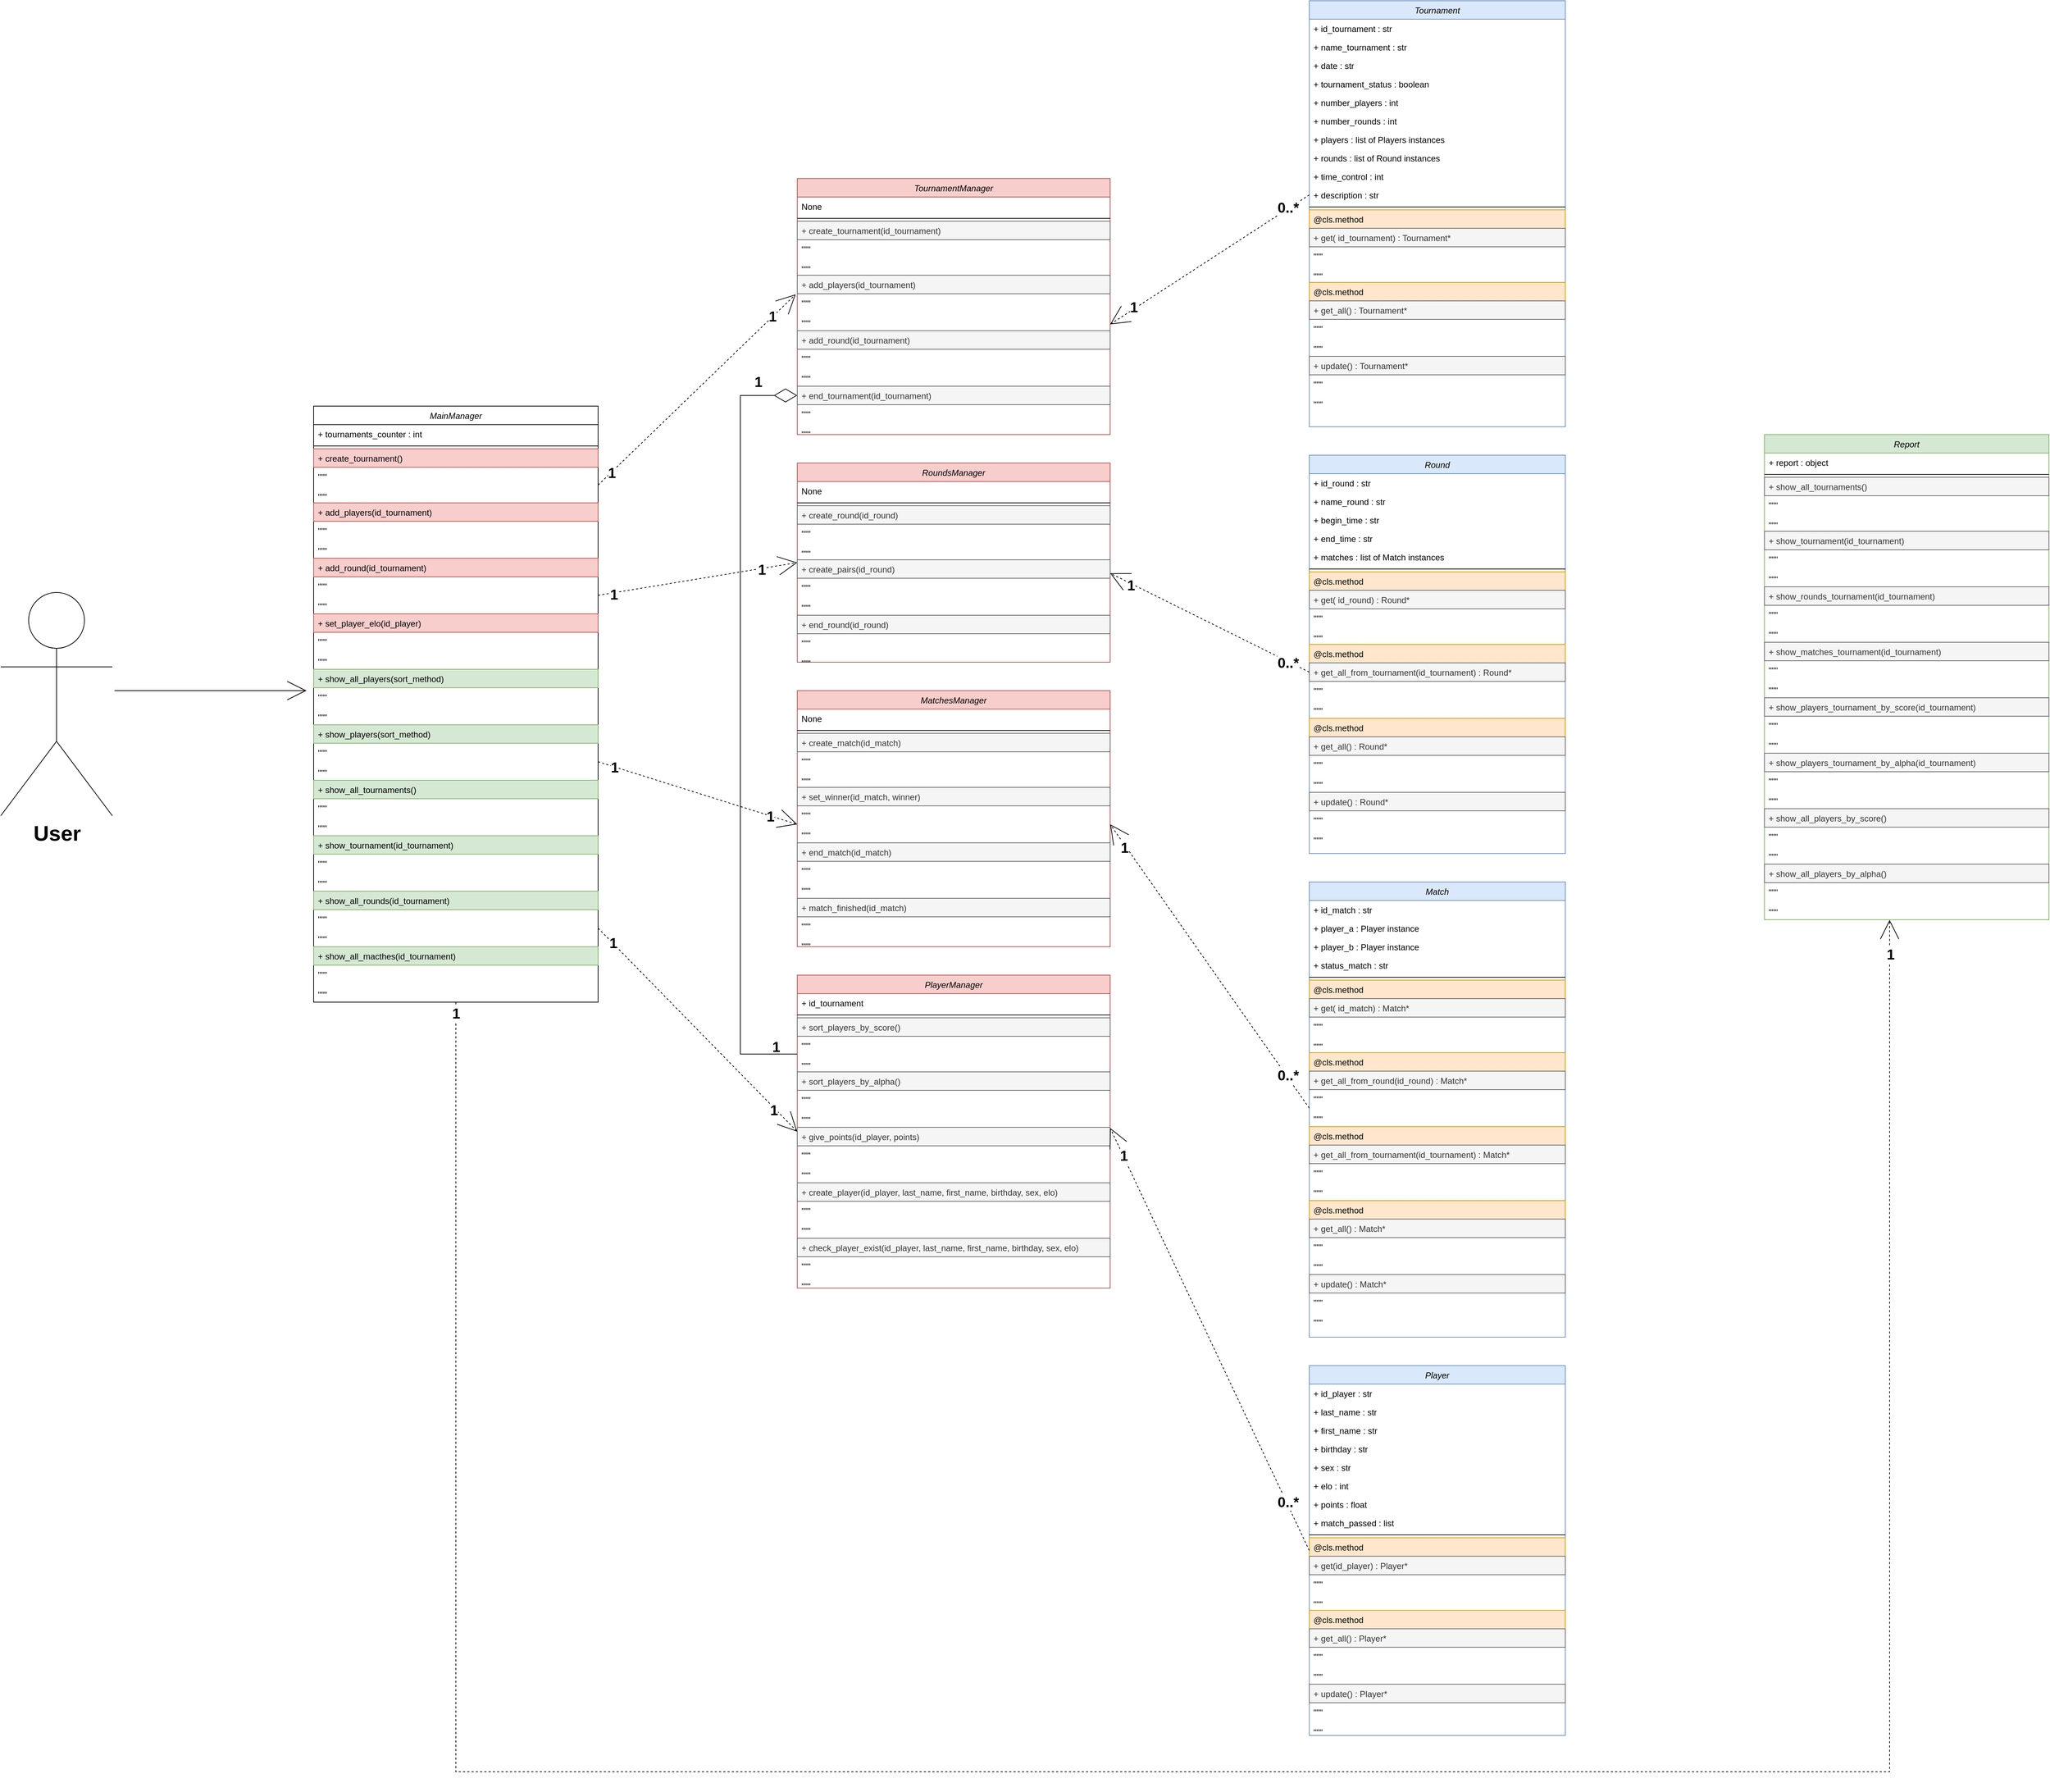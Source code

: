 <mxfile version="14.4.6" type="device"><diagram id="C5RBs43oDa-KdzZeNtuy" name="Page-1"><mxGraphModel dx="3555" dy="3012" grid="1" gridSize="10" guides="1" tooltips="1" connect="1" arrows="1" fold="1" page="1" pageScale="1" pageWidth="827" pageHeight="1169" math="0" shadow="0"><root><mxCell id="WIyWlLk6GJQsqaUBKTNV-0"/><mxCell id="WIyWlLk6GJQsqaUBKTNV-1" parent="WIyWlLk6GJQsqaUBKTNV-0"/><mxCell id="zkfFHV4jXpPFQw0GAbJ--0" value="Tournament" style="swimlane;fontStyle=2;align=center;verticalAlign=top;childLayout=stackLayout;horizontal=1;startSize=26;horizontalStack=0;resizeParent=1;resizeLast=0;collapsible=1;marginBottom=0;rounded=0;shadow=0;strokeWidth=1;fillColor=#dae8fc;strokeColor=#6c8ebf;" parent="WIyWlLk6GJQsqaUBKTNV-1" vertex="1"><mxGeometry x="1880" y="-970" width="360" height="599" as="geometry"><mxRectangle x="230" y="140" width="160" height="26" as="alternateBounds"/></mxGeometry></mxCell><mxCell id="zkfFHV4jXpPFQw0GAbJ--1" value="+ id_tournament : str" style="text;align=left;verticalAlign=top;spacingLeft=4;spacingRight=4;overflow=hidden;rotatable=0;points=[[0,0.5],[1,0.5]];portConstraint=eastwest;" parent="zkfFHV4jXpPFQw0GAbJ--0" vertex="1"><mxGeometry y="26" width="360" height="26" as="geometry"/></mxCell><mxCell id="zkfFHV4jXpPFQw0GAbJ--2" value="+ name_tournament : str" style="text;align=left;verticalAlign=top;spacingLeft=4;spacingRight=4;overflow=hidden;rotatable=0;points=[[0,0.5],[1,0.5]];portConstraint=eastwest;rounded=0;shadow=0;html=0;" parent="zkfFHV4jXpPFQw0GAbJ--0" vertex="1"><mxGeometry y="52" width="360" height="26" as="geometry"/></mxCell><mxCell id="4wixxW_QnCZxO5mk04R5-4" value="+ date : str" style="text;align=left;verticalAlign=top;spacingLeft=4;spacingRight=4;overflow=hidden;rotatable=0;points=[[0,0.5],[1,0.5]];portConstraint=eastwest;rounded=0;shadow=0;html=0;" vertex="1" parent="zkfFHV4jXpPFQw0GAbJ--0"><mxGeometry y="78" width="360" height="26" as="geometry"/></mxCell><mxCell id="4wixxW_QnCZxO5mk04R5-213" value="+ tournament_status : boolean" style="text;align=left;verticalAlign=top;spacingLeft=4;spacingRight=4;overflow=hidden;rotatable=0;points=[[0,0.5],[1,0.5]];portConstraint=eastwest;rounded=0;shadow=0;html=0;" vertex="1" parent="zkfFHV4jXpPFQw0GAbJ--0"><mxGeometry y="104" width="360" height="26" as="geometry"/></mxCell><mxCell id="zkfFHV4jXpPFQw0GAbJ--3" value="+ number_players : int" style="text;align=left;verticalAlign=top;spacingLeft=4;spacingRight=4;overflow=hidden;rotatable=0;points=[[0,0.5],[1,0.5]];portConstraint=eastwest;rounded=0;shadow=0;html=0;" parent="zkfFHV4jXpPFQw0GAbJ--0" vertex="1"><mxGeometry y="130" width="360" height="26" as="geometry"/></mxCell><mxCell id="4wixxW_QnCZxO5mk04R5-2" value="+ number_rounds : int" style="text;align=left;verticalAlign=top;spacingLeft=4;spacingRight=4;overflow=hidden;rotatable=0;points=[[0,0.5],[1,0.5]];portConstraint=eastwest;rounded=0;shadow=0;html=0;" vertex="1" parent="zkfFHV4jXpPFQw0GAbJ--0"><mxGeometry y="156" width="360" height="26" as="geometry"/></mxCell><mxCell id="4wixxW_QnCZxO5mk04R5-3" value="+ players : list of Players instances" style="text;align=left;verticalAlign=top;spacingLeft=4;spacingRight=4;overflow=hidden;rotatable=0;points=[[0,0.5],[1,0.5]];portConstraint=eastwest;rounded=0;shadow=0;html=0;" vertex="1" parent="zkfFHV4jXpPFQw0GAbJ--0"><mxGeometry y="182" width="360" height="26" as="geometry"/></mxCell><mxCell id="4wixxW_QnCZxO5mk04R5-1" value="+ rounds : list of Round instances" style="text;align=left;verticalAlign=top;spacingLeft=4;spacingRight=4;overflow=hidden;rotatable=0;points=[[0,0.5],[1,0.5]];portConstraint=eastwest;rounded=0;shadow=0;html=0;" vertex="1" parent="zkfFHV4jXpPFQw0GAbJ--0"><mxGeometry y="208" width="360" height="26" as="geometry"/></mxCell><mxCell id="4wixxW_QnCZxO5mk04R5-0" value="+ time_control : int" style="text;align=left;verticalAlign=top;spacingLeft=4;spacingRight=4;overflow=hidden;rotatable=0;points=[[0,0.5],[1,0.5]];portConstraint=eastwest;rounded=0;shadow=0;html=0;" vertex="1" parent="zkfFHV4jXpPFQw0GAbJ--0"><mxGeometry y="234" width="360" height="26" as="geometry"/></mxCell><mxCell id="4wixxW_QnCZxO5mk04R5-5" value="+ description : str" style="text;align=left;verticalAlign=top;spacingLeft=4;spacingRight=4;overflow=hidden;rotatable=0;points=[[0,0.5],[1,0.5]];portConstraint=eastwest;rounded=0;shadow=0;html=0;" vertex="1" parent="zkfFHV4jXpPFQw0GAbJ--0"><mxGeometry y="260" width="360" height="26" as="geometry"/></mxCell><mxCell id="zkfFHV4jXpPFQw0GAbJ--4" value="" style="line;html=1;strokeWidth=1;align=left;verticalAlign=middle;spacingTop=-1;spacingLeft=3;spacingRight=3;rotatable=0;labelPosition=right;points=[];portConstraint=eastwest;" parent="zkfFHV4jXpPFQw0GAbJ--0" vertex="1"><mxGeometry y="286" width="360" height="8" as="geometry"/></mxCell><mxCell id="zkfFHV4jXpPFQw0GAbJ--5" value="@cls.method" style="text;align=left;verticalAlign=top;spacingLeft=4;spacingRight=4;overflow=hidden;rotatable=0;points=[[0,0.5],[1,0.5]];portConstraint=eastwest;fillColor=#ffe6cc;strokeColor=#d79b00;" parent="zkfFHV4jXpPFQw0GAbJ--0" vertex="1"><mxGeometry y="294" width="360" height="26" as="geometry"/></mxCell><mxCell id="4wixxW_QnCZxO5mk04R5-7" value="+ get( id_tournament) : Tournament*" style="text;align=left;verticalAlign=top;spacingLeft=4;spacingRight=4;overflow=hidden;rotatable=0;points=[[0,0.5],[1,0.5]];portConstraint=eastwest;fillColor=#f5f5f5;strokeColor=#666666;fontColor=#333333;" vertex="1" parent="zkfFHV4jXpPFQw0GAbJ--0"><mxGeometry y="320" width="360" height="26" as="geometry"/></mxCell><mxCell id="4wixxW_QnCZxO5mk04R5-9" value="&quot;&quot;&quot;&#10;&#10;&quot;&quot;&quot;" style="text;align=left;verticalAlign=top;spacingLeft=4;spacingRight=4;overflow=hidden;rotatable=0;points=[[0,0.5],[1,0.5]];portConstraint=eastwest;" vertex="1" parent="zkfFHV4jXpPFQw0GAbJ--0"><mxGeometry y="346" width="360" height="50" as="geometry"/></mxCell><mxCell id="4wixxW_QnCZxO5mk04R5-8" value="@cls.method" style="text;align=left;verticalAlign=top;spacingLeft=4;spacingRight=4;overflow=hidden;rotatable=0;points=[[0,0.5],[1,0.5]];portConstraint=eastwest;fillColor=#ffe6cc;strokeColor=#d79b00;" vertex="1" parent="zkfFHV4jXpPFQw0GAbJ--0"><mxGeometry y="396" width="360" height="26" as="geometry"/></mxCell><mxCell id="4wixxW_QnCZxO5mk04R5-6" value="+ get_all() : Tournament*" style="text;align=left;verticalAlign=top;spacingLeft=4;spacingRight=4;overflow=hidden;rotatable=0;points=[[0,0.5],[1,0.5]];portConstraint=eastwest;fillColor=#f5f5f5;strokeColor=#666666;fontColor=#333333;" vertex="1" parent="zkfFHV4jXpPFQw0GAbJ--0"><mxGeometry y="422" width="360" height="26" as="geometry"/></mxCell><mxCell id="4wixxW_QnCZxO5mk04R5-10" value="&quot;&quot;&quot;&#10;&#10;&quot;&quot;&quot;" style="text;align=left;verticalAlign=top;spacingLeft=4;spacingRight=4;overflow=hidden;rotatable=0;points=[[0,0.5],[1,0.5]];portConstraint=eastwest;" vertex="1" parent="zkfFHV4jXpPFQw0GAbJ--0"><mxGeometry y="448" width="360" height="52" as="geometry"/></mxCell><mxCell id="4wixxW_QnCZxO5mk04R5-139" value="+ update() : Tournament*" style="text;align=left;verticalAlign=top;spacingLeft=4;spacingRight=4;overflow=hidden;rotatable=0;points=[[0,0.5],[1,0.5]];portConstraint=eastwest;fillColor=#f5f5f5;strokeColor=#666666;fontColor=#333333;" vertex="1" parent="zkfFHV4jXpPFQw0GAbJ--0"><mxGeometry y="500" width="360" height="26" as="geometry"/></mxCell><mxCell id="4wixxW_QnCZxO5mk04R5-140" value="&quot;&quot;&quot;&#10;&#10;&quot;&quot;&quot;" style="text;align=left;verticalAlign=top;spacingLeft=4;spacingRight=4;overflow=hidden;rotatable=0;points=[[0,0.5],[1,0.5]];portConstraint=eastwest;" vertex="1" parent="zkfFHV4jXpPFQw0GAbJ--0"><mxGeometry y="526" width="360" height="52" as="geometry"/></mxCell><mxCell id="4wixxW_QnCZxO5mk04R5-11" value="Round" style="swimlane;fontStyle=2;align=center;verticalAlign=top;childLayout=stackLayout;horizontal=1;startSize=26;horizontalStack=0;resizeParent=1;resizeLast=0;collapsible=1;marginBottom=0;rounded=0;shadow=0;strokeWidth=1;fillColor=#dae8fc;strokeColor=#6c8ebf;" vertex="1" parent="WIyWlLk6GJQsqaUBKTNV-1"><mxGeometry x="1880" y="-331" width="360" height="560" as="geometry"><mxRectangle x="230" y="140" width="160" height="26" as="alternateBounds"/></mxGeometry></mxCell><mxCell id="4wixxW_QnCZxO5mk04R5-12" value="+ id_round : str" style="text;align=left;verticalAlign=top;spacingLeft=4;spacingRight=4;overflow=hidden;rotatable=0;points=[[0,0.5],[1,0.5]];portConstraint=eastwest;" vertex="1" parent="4wixxW_QnCZxO5mk04R5-11"><mxGeometry y="26" width="360" height="26" as="geometry"/></mxCell><mxCell id="4wixxW_QnCZxO5mk04R5-13" value="+ name_round : str" style="text;align=left;verticalAlign=top;spacingLeft=4;spacingRight=4;overflow=hidden;rotatable=0;points=[[0,0.5],[1,0.5]];portConstraint=eastwest;rounded=0;shadow=0;html=0;" vertex="1" parent="4wixxW_QnCZxO5mk04R5-11"><mxGeometry y="52" width="360" height="26" as="geometry"/></mxCell><mxCell id="4wixxW_QnCZxO5mk04R5-14" value="+ begin_time : str" style="text;align=left;verticalAlign=top;spacingLeft=4;spacingRight=4;overflow=hidden;rotatable=0;points=[[0,0.5],[1,0.5]];portConstraint=eastwest;rounded=0;shadow=0;html=0;" vertex="1" parent="4wixxW_QnCZxO5mk04R5-11"><mxGeometry y="78" width="360" height="26" as="geometry"/></mxCell><mxCell id="4wixxW_QnCZxO5mk04R5-15" value="+ end_time : str" style="text;align=left;verticalAlign=top;spacingLeft=4;spacingRight=4;overflow=hidden;rotatable=0;points=[[0,0.5],[1,0.5]];portConstraint=eastwest;rounded=0;shadow=0;html=0;" vertex="1" parent="4wixxW_QnCZxO5mk04R5-11"><mxGeometry y="104" width="360" height="26" as="geometry"/></mxCell><mxCell id="4wixxW_QnCZxO5mk04R5-16" value="+ matches : list of Match instances" style="text;align=left;verticalAlign=top;spacingLeft=4;spacingRight=4;overflow=hidden;rotatable=0;points=[[0,0.5],[1,0.5]];portConstraint=eastwest;rounded=0;shadow=0;html=0;" vertex="1" parent="4wixxW_QnCZxO5mk04R5-11"><mxGeometry y="130" width="360" height="26" as="geometry"/></mxCell><mxCell id="4wixxW_QnCZxO5mk04R5-21" value="" style="line;html=1;strokeWidth=1;align=left;verticalAlign=middle;spacingTop=-1;spacingLeft=3;spacingRight=3;rotatable=0;labelPosition=right;points=[];portConstraint=eastwest;" vertex="1" parent="4wixxW_QnCZxO5mk04R5-11"><mxGeometry y="156" width="360" height="8" as="geometry"/></mxCell><mxCell id="4wixxW_QnCZxO5mk04R5-22" value="@cls.method" style="text;align=left;verticalAlign=top;spacingLeft=4;spacingRight=4;overflow=hidden;rotatable=0;points=[[0,0.5],[1,0.5]];portConstraint=eastwest;fillColor=#ffe6cc;strokeColor=#d79b00;" vertex="1" parent="4wixxW_QnCZxO5mk04R5-11"><mxGeometry y="164" width="360" height="26" as="geometry"/></mxCell><mxCell id="4wixxW_QnCZxO5mk04R5-23" value="+ get( id_round) : Round*" style="text;align=left;verticalAlign=top;spacingLeft=4;spacingRight=4;overflow=hidden;rotatable=0;points=[[0,0.5],[1,0.5]];portConstraint=eastwest;fillColor=#f5f5f5;strokeColor=#666666;fontColor=#333333;" vertex="1" parent="4wixxW_QnCZxO5mk04R5-11"><mxGeometry y="190" width="360" height="26" as="geometry"/></mxCell><mxCell id="4wixxW_QnCZxO5mk04R5-24" value="&quot;&quot;&quot;&#10;&#10;&quot;&quot;&quot;" style="text;align=left;verticalAlign=top;spacingLeft=4;spacingRight=4;overflow=hidden;rotatable=0;points=[[0,0.5],[1,0.5]];portConstraint=eastwest;" vertex="1" parent="4wixxW_QnCZxO5mk04R5-11"><mxGeometry y="216" width="360" height="50" as="geometry"/></mxCell><mxCell id="4wixxW_QnCZxO5mk04R5-62" value="@cls.method" style="text;align=left;verticalAlign=top;spacingLeft=4;spacingRight=4;overflow=hidden;rotatable=0;points=[[0,0.5],[1,0.5]];portConstraint=eastwest;fillColor=#ffe6cc;strokeColor=#d79b00;" vertex="1" parent="4wixxW_QnCZxO5mk04R5-11"><mxGeometry y="266" width="360" height="26" as="geometry"/></mxCell><mxCell id="4wixxW_QnCZxO5mk04R5-63" value="+ get_all_from_tournament(id_tournament) : Round*" style="text;align=left;verticalAlign=top;spacingLeft=4;spacingRight=4;overflow=hidden;rotatable=0;points=[[0,0.5],[1,0.5]];portConstraint=eastwest;fillColor=#f5f5f5;strokeColor=#666666;fontColor=#333333;" vertex="1" parent="4wixxW_QnCZxO5mk04R5-11"><mxGeometry y="292" width="360" height="26" as="geometry"/></mxCell><mxCell id="4wixxW_QnCZxO5mk04R5-64" value="&quot;&quot;&quot;&#10;&#10;&quot;&quot;&quot;" style="text;align=left;verticalAlign=top;spacingLeft=4;spacingRight=4;overflow=hidden;rotatable=0;points=[[0,0.5],[1,0.5]];portConstraint=eastwest;" vertex="1" parent="4wixxW_QnCZxO5mk04R5-11"><mxGeometry y="318" width="360" height="52" as="geometry"/></mxCell><mxCell id="4wixxW_QnCZxO5mk04R5-25" value="@cls.method" style="text;align=left;verticalAlign=top;spacingLeft=4;spacingRight=4;overflow=hidden;rotatable=0;points=[[0,0.5],[1,0.5]];portConstraint=eastwest;fillColor=#ffe6cc;strokeColor=#d79b00;" vertex="1" parent="4wixxW_QnCZxO5mk04R5-11"><mxGeometry y="370" width="360" height="26" as="geometry"/></mxCell><mxCell id="4wixxW_QnCZxO5mk04R5-26" value="+ get_all() : Round*" style="text;align=left;verticalAlign=top;spacingLeft=4;spacingRight=4;overflow=hidden;rotatable=0;points=[[0,0.5],[1,0.5]];portConstraint=eastwest;fillColor=#f5f5f5;strokeColor=#666666;fontColor=#333333;" vertex="1" parent="4wixxW_QnCZxO5mk04R5-11"><mxGeometry y="396" width="360" height="26" as="geometry"/></mxCell><mxCell id="4wixxW_QnCZxO5mk04R5-142" value="&quot;&quot;&quot;&#10;&#10;&quot;&quot;&quot;" style="text;align=left;verticalAlign=top;spacingLeft=4;spacingRight=4;overflow=hidden;rotatable=0;points=[[0,0.5],[1,0.5]];portConstraint=eastwest;" vertex="1" parent="4wixxW_QnCZxO5mk04R5-11"><mxGeometry y="422" width="360" height="52" as="geometry"/></mxCell><mxCell id="4wixxW_QnCZxO5mk04R5-141" value="+ update() : Round*" style="text;align=left;verticalAlign=top;spacingLeft=4;spacingRight=4;overflow=hidden;rotatable=0;points=[[0,0.5],[1,0.5]];portConstraint=eastwest;fillColor=#f5f5f5;strokeColor=#666666;fontColor=#333333;" vertex="1" parent="4wixxW_QnCZxO5mk04R5-11"><mxGeometry y="474" width="360" height="26" as="geometry"/></mxCell><mxCell id="4wixxW_QnCZxO5mk04R5-27" value="&quot;&quot;&quot;&#10;&#10;&quot;&quot;&quot;" style="text;align=left;verticalAlign=top;spacingLeft=4;spacingRight=4;overflow=hidden;rotatable=0;points=[[0,0.5],[1,0.5]];portConstraint=eastwest;" vertex="1" parent="4wixxW_QnCZxO5mk04R5-11"><mxGeometry y="500" width="360" height="52" as="geometry"/></mxCell><mxCell id="4wixxW_QnCZxO5mk04R5-28" value="Match" style="swimlane;fontStyle=2;align=center;verticalAlign=top;childLayout=stackLayout;horizontal=1;startSize=26;horizontalStack=0;resizeParent=1;resizeLast=0;collapsible=1;marginBottom=0;rounded=0;shadow=0;strokeWidth=1;fillColor=#dae8fc;strokeColor=#6c8ebf;" vertex="1" parent="WIyWlLk6GJQsqaUBKTNV-1"><mxGeometry x="1880" y="269" width="360" height="640" as="geometry"><mxRectangle x="230" y="140" width="160" height="26" as="alternateBounds"/></mxGeometry></mxCell><mxCell id="4wixxW_QnCZxO5mk04R5-29" value="+ id_match : str" style="text;align=left;verticalAlign=top;spacingLeft=4;spacingRight=4;overflow=hidden;rotatable=0;points=[[0,0.5],[1,0.5]];portConstraint=eastwest;" vertex="1" parent="4wixxW_QnCZxO5mk04R5-28"><mxGeometry y="26" width="360" height="26" as="geometry"/></mxCell><mxCell id="4wixxW_QnCZxO5mk04R5-34" value="+ player_a : Player instance" style="text;align=left;verticalAlign=top;spacingLeft=4;spacingRight=4;overflow=hidden;rotatable=0;points=[[0,0.5],[1,0.5]];portConstraint=eastwest;rounded=0;shadow=0;html=0;" vertex="1" parent="4wixxW_QnCZxO5mk04R5-28"><mxGeometry y="52" width="360" height="26" as="geometry"/></mxCell><mxCell id="4wixxW_QnCZxO5mk04R5-36" value="+ player_b : Player instance" style="text;align=left;verticalAlign=top;spacingLeft=4;spacingRight=4;overflow=hidden;rotatable=0;points=[[0,0.5],[1,0.5]];portConstraint=eastwest;rounded=0;shadow=0;html=0;" vertex="1" parent="4wixxW_QnCZxO5mk04R5-28"><mxGeometry y="78" width="360" height="26" as="geometry"/></mxCell><mxCell id="4wixxW_QnCZxO5mk04R5-37" value="+ status_match : str" style="text;align=left;verticalAlign=top;spacingLeft=4;spacingRight=4;overflow=hidden;rotatable=0;points=[[0,0.5],[1,0.5]];portConstraint=eastwest;rounded=0;shadow=0;html=0;" vertex="1" parent="4wixxW_QnCZxO5mk04R5-28"><mxGeometry y="104" width="360" height="26" as="geometry"/></mxCell><mxCell id="4wixxW_QnCZxO5mk04R5-38" value="" style="line;html=1;strokeWidth=1;align=left;verticalAlign=middle;spacingTop=-1;spacingLeft=3;spacingRight=3;rotatable=0;labelPosition=right;points=[];portConstraint=eastwest;" vertex="1" parent="4wixxW_QnCZxO5mk04R5-28"><mxGeometry y="130" width="360" height="8" as="geometry"/></mxCell><mxCell id="4wixxW_QnCZxO5mk04R5-39" value="@cls.method" style="text;align=left;verticalAlign=top;spacingLeft=4;spacingRight=4;overflow=hidden;rotatable=0;points=[[0,0.5],[1,0.5]];portConstraint=eastwest;fillColor=#ffe6cc;strokeColor=#d79b00;" vertex="1" parent="4wixxW_QnCZxO5mk04R5-28"><mxGeometry y="138" width="360" height="26" as="geometry"/></mxCell><mxCell id="4wixxW_QnCZxO5mk04R5-40" value="+ get( id_match) : Match*" style="text;align=left;verticalAlign=top;spacingLeft=4;spacingRight=4;overflow=hidden;rotatable=0;points=[[0,0.5],[1,0.5]];portConstraint=eastwest;fillColor=#f5f5f5;strokeColor=#666666;fontColor=#333333;" vertex="1" parent="4wixxW_QnCZxO5mk04R5-28"><mxGeometry y="164" width="360" height="26" as="geometry"/></mxCell><mxCell id="4wixxW_QnCZxO5mk04R5-41" value="&quot;&quot;&quot;&#10;&#10;&quot;&quot;&quot;" style="text;align=left;verticalAlign=top;spacingLeft=4;spacingRight=4;overflow=hidden;rotatable=0;points=[[0,0.5],[1,0.5]];portConstraint=eastwest;" vertex="1" parent="4wixxW_QnCZxO5mk04R5-28"><mxGeometry y="190" width="360" height="50" as="geometry"/></mxCell><mxCell id="4wixxW_QnCZxO5mk04R5-42" value="@cls.method" style="text;align=left;verticalAlign=top;spacingLeft=4;spacingRight=4;overflow=hidden;rotatable=0;points=[[0,0.5],[1,0.5]];portConstraint=eastwest;fillColor=#ffe6cc;strokeColor=#d79b00;" vertex="1" parent="4wixxW_QnCZxO5mk04R5-28"><mxGeometry y="240" width="360" height="26" as="geometry"/></mxCell><mxCell id="4wixxW_QnCZxO5mk04R5-43" value="+ get_all_from_round(id_round) : Match*" style="text;align=left;verticalAlign=top;spacingLeft=4;spacingRight=4;overflow=hidden;rotatable=0;points=[[0,0.5],[1,0.5]];portConstraint=eastwest;fillColor=#f5f5f5;strokeColor=#666666;fontColor=#333333;" vertex="1" parent="4wixxW_QnCZxO5mk04R5-28"><mxGeometry y="266" width="360" height="26" as="geometry"/></mxCell><mxCell id="4wixxW_QnCZxO5mk04R5-67" value="&quot;&quot;&quot;&#10;&#10;&quot;&quot;&quot;" style="text;align=left;verticalAlign=top;spacingLeft=4;spacingRight=4;overflow=hidden;rotatable=0;points=[[0,0.5],[1,0.5]];portConstraint=eastwest;" vertex="1" parent="4wixxW_QnCZxO5mk04R5-28"><mxGeometry y="292" width="360" height="52" as="geometry"/></mxCell><mxCell id="4wixxW_QnCZxO5mk04R5-65" value="@cls.method" style="text;align=left;verticalAlign=top;spacingLeft=4;spacingRight=4;overflow=hidden;rotatable=0;points=[[0,0.5],[1,0.5]];portConstraint=eastwest;fillColor=#ffe6cc;strokeColor=#d79b00;" vertex="1" parent="4wixxW_QnCZxO5mk04R5-28"><mxGeometry y="344" width="360" height="26" as="geometry"/></mxCell><mxCell id="4wixxW_QnCZxO5mk04R5-66" value="+ get_all_from_tournament(id_tournament) : Match*" style="text;align=left;verticalAlign=top;spacingLeft=4;spacingRight=4;overflow=hidden;rotatable=0;points=[[0,0.5],[1,0.5]];portConstraint=eastwest;fillColor=#f5f5f5;strokeColor=#666666;fontColor=#333333;" vertex="1" parent="4wixxW_QnCZxO5mk04R5-28"><mxGeometry y="370" width="360" height="26" as="geometry"/></mxCell><mxCell id="4wixxW_QnCZxO5mk04R5-70" value="&quot;&quot;&quot;&#10;&#10;&quot;&quot;&quot;" style="text;align=left;verticalAlign=top;spacingLeft=4;spacingRight=4;overflow=hidden;rotatable=0;points=[[0,0.5],[1,0.5]];portConstraint=eastwest;" vertex="1" parent="4wixxW_QnCZxO5mk04R5-28"><mxGeometry y="396" width="360" height="52" as="geometry"/></mxCell><mxCell id="4wixxW_QnCZxO5mk04R5-68" value="@cls.method" style="text;align=left;verticalAlign=top;spacingLeft=4;spacingRight=4;overflow=hidden;rotatable=0;points=[[0,0.5],[1,0.5]];portConstraint=eastwest;fillColor=#ffe6cc;strokeColor=#d79b00;" vertex="1" parent="4wixxW_QnCZxO5mk04R5-28"><mxGeometry y="448" width="360" height="26" as="geometry"/></mxCell><mxCell id="4wixxW_QnCZxO5mk04R5-69" value="+ get_all() : Match*" style="text;align=left;verticalAlign=top;spacingLeft=4;spacingRight=4;overflow=hidden;rotatable=0;points=[[0,0.5],[1,0.5]];portConstraint=eastwest;fillColor=#f5f5f5;strokeColor=#666666;fontColor=#333333;" vertex="1" parent="4wixxW_QnCZxO5mk04R5-28"><mxGeometry y="474" width="360" height="26" as="geometry"/></mxCell><mxCell id="4wixxW_QnCZxO5mk04R5-144" value="&quot;&quot;&quot;&#10;&#10;&quot;&quot;&quot;" style="text;align=left;verticalAlign=top;spacingLeft=4;spacingRight=4;overflow=hidden;rotatable=0;points=[[0,0.5],[1,0.5]];portConstraint=eastwest;" vertex="1" parent="4wixxW_QnCZxO5mk04R5-28"><mxGeometry y="500" width="360" height="52" as="geometry"/></mxCell><mxCell id="4wixxW_QnCZxO5mk04R5-143" value="+ update() : Match*" style="text;align=left;verticalAlign=top;spacingLeft=4;spacingRight=4;overflow=hidden;rotatable=0;points=[[0,0.5],[1,0.5]];portConstraint=eastwest;fillColor=#f5f5f5;strokeColor=#666666;fontColor=#333333;" vertex="1" parent="4wixxW_QnCZxO5mk04R5-28"><mxGeometry y="552" width="360" height="26" as="geometry"/></mxCell><mxCell id="4wixxW_QnCZxO5mk04R5-44" value="&quot;&quot;&quot;&#10;&#10;&quot;&quot;&quot;" style="text;align=left;verticalAlign=top;spacingLeft=4;spacingRight=4;overflow=hidden;rotatable=0;points=[[0,0.5],[1,0.5]];portConstraint=eastwest;" vertex="1" parent="4wixxW_QnCZxO5mk04R5-28"><mxGeometry y="578" width="360" height="62" as="geometry"/></mxCell><mxCell id="4wixxW_QnCZxO5mk04R5-45" value="Player" style="swimlane;fontStyle=2;align=center;verticalAlign=top;childLayout=stackLayout;horizontal=1;startSize=26;horizontalStack=0;resizeParent=1;resizeLast=0;collapsible=1;marginBottom=0;rounded=0;shadow=0;strokeWidth=1;fillColor=#dae8fc;strokeColor=#6c8ebf;" vertex="1" parent="WIyWlLk6GJQsqaUBKTNV-1"><mxGeometry x="1880" y="949" width="360" height="520" as="geometry"><mxRectangle x="230" y="140" width="160" height="26" as="alternateBounds"/></mxGeometry></mxCell><mxCell id="4wixxW_QnCZxO5mk04R5-46" value="+ id_player : str" style="text;align=left;verticalAlign=top;spacingLeft=4;spacingRight=4;overflow=hidden;rotatable=0;points=[[0,0.5],[1,0.5]];portConstraint=eastwest;" vertex="1" parent="4wixxW_QnCZxO5mk04R5-45"><mxGeometry y="26" width="360" height="26" as="geometry"/></mxCell><mxCell id="4wixxW_QnCZxO5mk04R5-47" value="+ last_name : str" style="text;align=left;verticalAlign=top;spacingLeft=4;spacingRight=4;overflow=hidden;rotatable=0;points=[[0,0.5],[1,0.5]];portConstraint=eastwest;rounded=0;shadow=0;html=0;" vertex="1" parent="4wixxW_QnCZxO5mk04R5-45"><mxGeometry y="52" width="360" height="26" as="geometry"/></mxCell><mxCell id="4wixxW_QnCZxO5mk04R5-48" value="+ first_name : str" style="text;align=left;verticalAlign=top;spacingLeft=4;spacingRight=4;overflow=hidden;rotatable=0;points=[[0,0.5],[1,0.5]];portConstraint=eastwest;rounded=0;shadow=0;html=0;" vertex="1" parent="4wixxW_QnCZxO5mk04R5-45"><mxGeometry y="78" width="360" height="26" as="geometry"/></mxCell><mxCell id="4wixxW_QnCZxO5mk04R5-49" value="+ birthday : str" style="text;align=left;verticalAlign=top;spacingLeft=4;spacingRight=4;overflow=hidden;rotatable=0;points=[[0,0.5],[1,0.5]];portConstraint=eastwest;rounded=0;shadow=0;html=0;" vertex="1" parent="4wixxW_QnCZxO5mk04R5-45"><mxGeometry y="104" width="360" height="26" as="geometry"/></mxCell><mxCell id="4wixxW_QnCZxO5mk04R5-50" value="+ sex : str" style="text;align=left;verticalAlign=top;spacingLeft=4;spacingRight=4;overflow=hidden;rotatable=0;points=[[0,0.5],[1,0.5]];portConstraint=eastwest;rounded=0;shadow=0;html=0;" vertex="1" parent="4wixxW_QnCZxO5mk04R5-45"><mxGeometry y="130" width="360" height="26" as="geometry"/></mxCell><mxCell id="4wixxW_QnCZxO5mk04R5-51" value="+ elo : int" style="text;align=left;verticalAlign=top;spacingLeft=4;spacingRight=4;overflow=hidden;rotatable=0;points=[[0,0.5],[1,0.5]];portConstraint=eastwest;rounded=0;shadow=0;html=0;" vertex="1" parent="4wixxW_QnCZxO5mk04R5-45"><mxGeometry y="156" width="360" height="26" as="geometry"/></mxCell><mxCell id="4wixxW_QnCZxO5mk04R5-52" value="+ points : float" style="text;align=left;verticalAlign=top;spacingLeft=4;spacingRight=4;overflow=hidden;rotatable=0;points=[[0,0.5],[1,0.5]];portConstraint=eastwest;rounded=0;shadow=0;html=0;" vertex="1" parent="4wixxW_QnCZxO5mk04R5-45"><mxGeometry y="182" width="360" height="26" as="geometry"/></mxCell><mxCell id="4wixxW_QnCZxO5mk04R5-53" value="+ match_passed : list" style="text;align=left;verticalAlign=top;spacingLeft=4;spacingRight=4;overflow=hidden;rotatable=0;points=[[0,0.5],[1,0.5]];portConstraint=eastwest;rounded=0;shadow=0;html=0;" vertex="1" parent="4wixxW_QnCZxO5mk04R5-45"><mxGeometry y="208" width="360" height="26" as="geometry"/></mxCell><mxCell id="4wixxW_QnCZxO5mk04R5-55" value="" style="line;html=1;strokeWidth=1;align=left;verticalAlign=middle;spacingTop=-1;spacingLeft=3;spacingRight=3;rotatable=0;labelPosition=right;points=[];portConstraint=eastwest;" vertex="1" parent="4wixxW_QnCZxO5mk04R5-45"><mxGeometry y="234" width="360" height="8" as="geometry"/></mxCell><mxCell id="4wixxW_QnCZxO5mk04R5-56" value="@cls.method" style="text;align=left;verticalAlign=top;spacingLeft=4;spacingRight=4;overflow=hidden;rotatable=0;points=[[0,0.5],[1,0.5]];portConstraint=eastwest;fillColor=#ffe6cc;strokeColor=#d79b00;" vertex="1" parent="4wixxW_QnCZxO5mk04R5-45"><mxGeometry y="242" width="360" height="26" as="geometry"/></mxCell><mxCell id="4wixxW_QnCZxO5mk04R5-57" value="+ get(id_player) : Player*" style="text;align=left;verticalAlign=top;spacingLeft=4;spacingRight=4;overflow=hidden;rotatable=0;points=[[0,0.5],[1,0.5]];portConstraint=eastwest;fillColor=#f5f5f5;strokeColor=#666666;fontColor=#333333;" vertex="1" parent="4wixxW_QnCZxO5mk04R5-45"><mxGeometry y="268" width="360" height="26" as="geometry"/></mxCell><mxCell id="4wixxW_QnCZxO5mk04R5-58" value="&quot;&quot;&quot;&#10;&#10;&quot;&quot;&quot;" style="text;align=left;verticalAlign=top;spacingLeft=4;spacingRight=4;overflow=hidden;rotatable=0;points=[[0,0.5],[1,0.5]];portConstraint=eastwest;" vertex="1" parent="4wixxW_QnCZxO5mk04R5-45"><mxGeometry y="294" width="360" height="50" as="geometry"/></mxCell><mxCell id="4wixxW_QnCZxO5mk04R5-59" value="@cls.method" style="text;align=left;verticalAlign=top;spacingLeft=4;spacingRight=4;overflow=hidden;rotatable=0;points=[[0,0.5],[1,0.5]];portConstraint=eastwest;fillColor=#ffe6cc;strokeColor=#d79b00;" vertex="1" parent="4wixxW_QnCZxO5mk04R5-45"><mxGeometry y="344" width="360" height="26" as="geometry"/></mxCell><mxCell id="4wixxW_QnCZxO5mk04R5-60" value="+ get_all() : Player*" style="text;align=left;verticalAlign=top;spacingLeft=4;spacingRight=4;overflow=hidden;rotatable=0;points=[[0,0.5],[1,0.5]];portConstraint=eastwest;fillColor=#f5f5f5;strokeColor=#666666;fontColor=#333333;" vertex="1" parent="4wixxW_QnCZxO5mk04R5-45"><mxGeometry y="370" width="360" height="26" as="geometry"/></mxCell><mxCell id="4wixxW_QnCZxO5mk04R5-146" value="&quot;&quot;&quot;&#10;&#10;&quot;&quot;&quot;" style="text;align=left;verticalAlign=top;spacingLeft=4;spacingRight=4;overflow=hidden;rotatable=0;points=[[0,0.5],[1,0.5]];portConstraint=eastwest;" vertex="1" parent="4wixxW_QnCZxO5mk04R5-45"><mxGeometry y="396" width="360" height="52" as="geometry"/></mxCell><mxCell id="4wixxW_QnCZxO5mk04R5-145" value="+ update() : Player*" style="text;align=left;verticalAlign=top;spacingLeft=4;spacingRight=4;overflow=hidden;rotatable=0;points=[[0,0.5],[1,0.5]];portConstraint=eastwest;fillColor=#f5f5f5;strokeColor=#666666;fontColor=#333333;" vertex="1" parent="4wixxW_QnCZxO5mk04R5-45"><mxGeometry y="448" width="360" height="26" as="geometry"/></mxCell><mxCell id="4wixxW_QnCZxO5mk04R5-61" value="&quot;&quot;&quot;&#10;&#10;&quot;&quot;&quot;" style="text;align=left;verticalAlign=top;spacingLeft=4;spacingRight=4;overflow=hidden;rotatable=0;points=[[0,0.5],[1,0.5]];portConstraint=eastwest;" vertex="1" parent="4wixxW_QnCZxO5mk04R5-45"><mxGeometry y="474" width="360" height="46" as="geometry"/></mxCell><mxCell id="4wixxW_QnCZxO5mk04R5-71" value="TournamentManager" style="swimlane;fontStyle=2;align=center;verticalAlign=top;childLayout=stackLayout;horizontal=1;startSize=26;horizontalStack=0;resizeParent=1;resizeLast=0;collapsible=1;marginBottom=0;rounded=0;shadow=0;strokeWidth=1;fillColor=#f8cecc;strokeColor=#b85450;" vertex="1" parent="WIyWlLk6GJQsqaUBKTNV-1"><mxGeometry x="1160" y="-720" width="440" height="360" as="geometry"><mxRectangle x="230" y="140" width="160" height="26" as="alternateBounds"/></mxGeometry></mxCell><mxCell id="4wixxW_QnCZxO5mk04R5-72" value="None" style="text;align=left;verticalAlign=top;spacingLeft=4;spacingRight=4;overflow=hidden;rotatable=0;points=[[0,0.5],[1,0.5]];portConstraint=eastwest;" vertex="1" parent="4wixxW_QnCZxO5mk04R5-71"><mxGeometry y="26" width="440" height="26" as="geometry"/></mxCell><mxCell id="4wixxW_QnCZxO5mk04R5-81" value="" style="line;html=1;strokeWidth=1;align=left;verticalAlign=middle;spacingTop=-1;spacingLeft=3;spacingRight=3;rotatable=0;labelPosition=right;points=[];portConstraint=eastwest;" vertex="1" parent="4wixxW_QnCZxO5mk04R5-71"><mxGeometry y="52" width="440" height="8" as="geometry"/></mxCell><mxCell id="4wixxW_QnCZxO5mk04R5-83" value="+ create_tournament(id_tournament)" style="text;align=left;verticalAlign=top;spacingLeft=4;spacingRight=4;overflow=hidden;rotatable=0;points=[[0,0.5],[1,0.5]];portConstraint=eastwest;fillColor=#f5f5f5;strokeColor=#666666;fontColor=#333333;" vertex="1" parent="4wixxW_QnCZxO5mk04R5-71"><mxGeometry y="60" width="440" height="26" as="geometry"/></mxCell><mxCell id="4wixxW_QnCZxO5mk04R5-84" value="&quot;&quot;&quot;&#10;&#10;&quot;&quot;&quot;" style="text;align=left;verticalAlign=top;spacingLeft=4;spacingRight=4;overflow=hidden;rotatable=0;points=[[0,0.5],[1,0.5]];portConstraint=eastwest;" vertex="1" parent="4wixxW_QnCZxO5mk04R5-71"><mxGeometry y="86" width="440" height="50" as="geometry"/></mxCell><mxCell id="4wixxW_QnCZxO5mk04R5-86" value="+ add_players(id_tournament)" style="text;align=left;verticalAlign=top;spacingLeft=4;spacingRight=4;overflow=hidden;rotatable=0;points=[[0,0.5],[1,0.5]];portConstraint=eastwest;fillColor=#f5f5f5;strokeColor=#666666;fontColor=#333333;" vertex="1" parent="4wixxW_QnCZxO5mk04R5-71"><mxGeometry y="136" width="440" height="26" as="geometry"/></mxCell><mxCell id="4wixxW_QnCZxO5mk04R5-87" value="&quot;&quot;&quot;&#10;&#10;&quot;&quot;&quot;" style="text;align=left;verticalAlign=top;spacingLeft=4;spacingRight=4;overflow=hidden;rotatable=0;points=[[0,0.5],[1,0.5]];portConstraint=eastwest;" vertex="1" parent="4wixxW_QnCZxO5mk04R5-71"><mxGeometry y="162" width="440" height="52" as="geometry"/></mxCell><mxCell id="4wixxW_QnCZxO5mk04R5-147" value="+ add_round(id_tournament)" style="text;align=left;verticalAlign=top;spacingLeft=4;spacingRight=4;overflow=hidden;rotatable=0;points=[[0,0.5],[1,0.5]];portConstraint=eastwest;fillColor=#f5f5f5;strokeColor=#666666;fontColor=#333333;" vertex="1" parent="4wixxW_QnCZxO5mk04R5-71"><mxGeometry y="214" width="440" height="26" as="geometry"/></mxCell><mxCell id="4wixxW_QnCZxO5mk04R5-148" value="&quot;&quot;&quot;&#10;&#10;&quot;&quot;&quot;" style="text;align=left;verticalAlign=top;spacingLeft=4;spacingRight=4;overflow=hidden;rotatable=0;points=[[0,0.5],[1,0.5]];portConstraint=eastwest;" vertex="1" parent="4wixxW_QnCZxO5mk04R5-71"><mxGeometry y="240" width="440" height="52" as="geometry"/></mxCell><mxCell id="4wixxW_QnCZxO5mk04R5-211" value="+ end_tournament(id_tournament)" style="text;align=left;verticalAlign=top;spacingLeft=4;spacingRight=4;overflow=hidden;rotatable=0;points=[[0,0.5],[1,0.5]];portConstraint=eastwest;fillColor=#f5f5f5;strokeColor=#666666;fontColor=#333333;" vertex="1" parent="4wixxW_QnCZxO5mk04R5-71"><mxGeometry y="292" width="440" height="26" as="geometry"/></mxCell><mxCell id="4wixxW_QnCZxO5mk04R5-212" value="&quot;&quot;&quot;&#10;&#10;&quot;&quot;&quot;" style="text;align=left;verticalAlign=top;spacingLeft=4;spacingRight=4;overflow=hidden;rotatable=0;points=[[0,0.5],[1,0.5]];portConstraint=eastwest;" vertex="1" parent="4wixxW_QnCZxO5mk04R5-71"><mxGeometry y="318" width="440" height="42" as="geometry"/></mxCell><mxCell id="4wixxW_QnCZxO5mk04R5-88" value="RoundsManager" style="swimlane;fontStyle=2;align=center;verticalAlign=top;childLayout=stackLayout;horizontal=1;startSize=26;horizontalStack=0;resizeParent=1;resizeLast=0;collapsible=1;marginBottom=0;rounded=0;shadow=0;strokeWidth=1;fillColor=#f8cecc;strokeColor=#b85450;" vertex="1" parent="WIyWlLk6GJQsqaUBKTNV-1"><mxGeometry x="1160" y="-320" width="440" height="280" as="geometry"><mxRectangle x="230" y="140" width="160" height="26" as="alternateBounds"/></mxGeometry></mxCell><mxCell id="4wixxW_QnCZxO5mk04R5-89" value="None" style="text;align=left;verticalAlign=top;spacingLeft=4;spacingRight=4;overflow=hidden;rotatable=0;points=[[0,0.5],[1,0.5]];portConstraint=eastwest;" vertex="1" parent="4wixxW_QnCZxO5mk04R5-88"><mxGeometry y="26" width="440" height="26" as="geometry"/></mxCell><mxCell id="4wixxW_QnCZxO5mk04R5-98" value="" style="line;html=1;strokeWidth=1;align=left;verticalAlign=middle;spacingTop=-1;spacingLeft=3;spacingRight=3;rotatable=0;labelPosition=right;points=[];portConstraint=eastwest;" vertex="1" parent="4wixxW_QnCZxO5mk04R5-88"><mxGeometry y="52" width="440" height="8" as="geometry"/></mxCell><mxCell id="4wixxW_QnCZxO5mk04R5-100" value="+ create_round(id_round)" style="text;align=left;verticalAlign=top;spacingLeft=4;spacingRight=4;overflow=hidden;rotatable=0;points=[[0,0.5],[1,0.5]];portConstraint=eastwest;fillColor=#f5f5f5;strokeColor=#666666;fontColor=#333333;" vertex="1" parent="4wixxW_QnCZxO5mk04R5-88"><mxGeometry y="60" width="440" height="26" as="geometry"/></mxCell><mxCell id="4wixxW_QnCZxO5mk04R5-101" value="&quot;&quot;&quot;&#10;&#10;&quot;&quot;&quot;" style="text;align=left;verticalAlign=top;spacingLeft=4;spacingRight=4;overflow=hidden;rotatable=0;points=[[0,0.5],[1,0.5]];portConstraint=eastwest;" vertex="1" parent="4wixxW_QnCZxO5mk04R5-88"><mxGeometry y="86" width="440" height="50" as="geometry"/></mxCell><mxCell id="4wixxW_QnCZxO5mk04R5-103" value="+ create_pairs(id_round)" style="text;align=left;verticalAlign=top;spacingLeft=4;spacingRight=4;overflow=hidden;rotatable=0;points=[[0,0.5],[1,0.5]];portConstraint=eastwest;fillColor=#f5f5f5;strokeColor=#666666;fontColor=#333333;" vertex="1" parent="4wixxW_QnCZxO5mk04R5-88"><mxGeometry y="136" width="440" height="26" as="geometry"/></mxCell><mxCell id="4wixxW_QnCZxO5mk04R5-152" value="&quot;&quot;&quot;&#10;&#10;&quot;&quot;&quot;" style="text;align=left;verticalAlign=top;spacingLeft=4;spacingRight=4;overflow=hidden;rotatable=0;points=[[0,0.5],[1,0.5]];portConstraint=eastwest;" vertex="1" parent="4wixxW_QnCZxO5mk04R5-88"><mxGeometry y="162" width="440" height="52" as="geometry"/></mxCell><mxCell id="4wixxW_QnCZxO5mk04R5-151" value="+ end_round(id_round)" style="text;align=left;verticalAlign=top;spacingLeft=4;spacingRight=4;overflow=hidden;rotatable=0;points=[[0,0.5],[1,0.5]];portConstraint=eastwest;fillColor=#f5f5f5;strokeColor=#666666;fontColor=#333333;" vertex="1" parent="4wixxW_QnCZxO5mk04R5-88"><mxGeometry y="214" width="440" height="26" as="geometry"/></mxCell><mxCell id="4wixxW_QnCZxO5mk04R5-104" value="&quot;&quot;&quot;&#10;&#10;&quot;&quot;&quot;" style="text;align=left;verticalAlign=top;spacingLeft=4;spacingRight=4;overflow=hidden;rotatable=0;points=[[0,0.5],[1,0.5]];portConstraint=eastwest;" vertex="1" parent="4wixxW_QnCZxO5mk04R5-88"><mxGeometry y="240" width="440" height="40" as="geometry"/></mxCell><mxCell id="4wixxW_QnCZxO5mk04R5-105" value="MatchesManager" style="swimlane;fontStyle=2;align=center;verticalAlign=top;childLayout=stackLayout;horizontal=1;startSize=26;horizontalStack=0;resizeParent=1;resizeLast=0;collapsible=1;marginBottom=0;rounded=0;shadow=0;strokeWidth=1;fillColor=#f8cecc;strokeColor=#b85450;" vertex="1" parent="WIyWlLk6GJQsqaUBKTNV-1"><mxGeometry x="1160" width="440" height="360" as="geometry"><mxRectangle x="230" y="140" width="160" height="26" as="alternateBounds"/></mxGeometry></mxCell><mxCell id="4wixxW_QnCZxO5mk04R5-111" value="None" style="text;align=left;verticalAlign=top;spacingLeft=4;spacingRight=4;overflow=hidden;rotatable=0;points=[[0,0.5],[1,0.5]];portConstraint=eastwest;rounded=0;shadow=0;html=0;" vertex="1" parent="4wixxW_QnCZxO5mk04R5-105"><mxGeometry y="26" width="440" height="26" as="geometry"/></mxCell><mxCell id="4wixxW_QnCZxO5mk04R5-115" value="" style="line;html=1;strokeWidth=1;align=left;verticalAlign=middle;spacingTop=-1;spacingLeft=3;spacingRight=3;rotatable=0;labelPosition=right;points=[];portConstraint=eastwest;" vertex="1" parent="4wixxW_QnCZxO5mk04R5-105"><mxGeometry y="52" width="440" height="8" as="geometry"/></mxCell><mxCell id="4wixxW_QnCZxO5mk04R5-117" value="+ create_match(id_match)" style="text;align=left;verticalAlign=top;spacingLeft=4;spacingRight=4;overflow=hidden;rotatable=0;points=[[0,0.5],[1,0.5]];portConstraint=eastwest;fillColor=#f5f5f5;strokeColor=#666666;fontColor=#333333;" vertex="1" parent="4wixxW_QnCZxO5mk04R5-105"><mxGeometry y="60" width="440" height="26" as="geometry"/></mxCell><mxCell id="4wixxW_QnCZxO5mk04R5-118" value="&quot;&quot;&quot;&#10;&#10;&quot;&quot;&quot;" style="text;align=left;verticalAlign=top;spacingLeft=4;spacingRight=4;overflow=hidden;rotatable=0;points=[[0,0.5],[1,0.5]];portConstraint=eastwest;" vertex="1" parent="4wixxW_QnCZxO5mk04R5-105"><mxGeometry y="86" width="440" height="50" as="geometry"/></mxCell><mxCell id="4wixxW_QnCZxO5mk04R5-120" value="+ set_winner(id_match, winner)" style="text;align=left;verticalAlign=top;spacingLeft=4;spacingRight=4;overflow=hidden;rotatable=0;points=[[0,0.5],[1,0.5]];portConstraint=eastwest;fillColor=#f5f5f5;strokeColor=#666666;fontColor=#333333;" vertex="1" parent="4wixxW_QnCZxO5mk04R5-105"><mxGeometry y="136" width="440" height="26" as="geometry"/></mxCell><mxCell id="4wixxW_QnCZxO5mk04R5-121" value="&quot;&quot;&quot;&#10;&#10;&quot;&quot;&quot;" style="text;align=left;verticalAlign=top;spacingLeft=4;spacingRight=4;overflow=hidden;rotatable=0;points=[[0,0.5],[1,0.5]];portConstraint=eastwest;" vertex="1" parent="4wixxW_QnCZxO5mk04R5-105"><mxGeometry y="162" width="440" height="52" as="geometry"/></mxCell><mxCell id="4wixxW_QnCZxO5mk04R5-153" value="+ end_match(id_match)" style="text;align=left;verticalAlign=top;spacingLeft=4;spacingRight=4;overflow=hidden;rotatable=0;points=[[0,0.5],[1,0.5]];portConstraint=eastwest;fillColor=#f5f5f5;strokeColor=#666666;fontColor=#333333;" vertex="1" parent="4wixxW_QnCZxO5mk04R5-105"><mxGeometry y="214" width="440" height="26" as="geometry"/></mxCell><mxCell id="4wixxW_QnCZxO5mk04R5-156" value="&quot;&quot;&quot;&#10;&#10;&quot;&quot;&quot;" style="text;align=left;verticalAlign=top;spacingLeft=4;spacingRight=4;overflow=hidden;rotatable=0;points=[[0,0.5],[1,0.5]];portConstraint=eastwest;" vertex="1" parent="4wixxW_QnCZxO5mk04R5-105"><mxGeometry y="240" width="440" height="52" as="geometry"/></mxCell><mxCell id="4wixxW_QnCZxO5mk04R5-158" value="+ match_finished(id_match)" style="text;align=left;verticalAlign=top;spacingLeft=4;spacingRight=4;overflow=hidden;rotatable=0;points=[[0,0.5],[1,0.5]];portConstraint=eastwest;fillColor=#f5f5f5;strokeColor=#666666;fontColor=#333333;" vertex="1" parent="4wixxW_QnCZxO5mk04R5-105"><mxGeometry y="292" width="440" height="26" as="geometry"/></mxCell><mxCell id="4wixxW_QnCZxO5mk04R5-159" value="&quot;&quot;&quot;&#10;&#10;&quot;&quot;&quot;" style="text;align=left;verticalAlign=top;spacingLeft=4;spacingRight=4;overflow=hidden;rotatable=0;points=[[0,0.5],[1,0.5]];portConstraint=eastwest;" vertex="1" parent="4wixxW_QnCZxO5mk04R5-105"><mxGeometry y="318" width="440" height="42" as="geometry"/></mxCell><mxCell id="4wixxW_QnCZxO5mk04R5-122" value="PlayerManager" style="swimlane;fontStyle=2;align=center;verticalAlign=top;childLayout=stackLayout;horizontal=1;startSize=26;horizontalStack=0;resizeParent=1;resizeLast=0;collapsible=1;marginBottom=0;rounded=0;shadow=0;strokeWidth=1;fillColor=#f8cecc;strokeColor=#b85450;" vertex="1" parent="WIyWlLk6GJQsqaUBKTNV-1"><mxGeometry x="1160" y="400" width="440" height="440" as="geometry"><mxRectangle x="230" y="140" width="160" height="26" as="alternateBounds"/></mxGeometry></mxCell><mxCell id="4wixxW_QnCZxO5mk04R5-131" value="+ id_tournament" style="text;align=left;verticalAlign=top;spacingLeft=4;spacingRight=4;overflow=hidden;rotatable=0;points=[[0,0.5],[1,0.5]];portConstraint=eastwest;rounded=0;shadow=0;html=0;" vertex="1" parent="4wixxW_QnCZxO5mk04R5-122"><mxGeometry y="26" width="440" height="26" as="geometry"/></mxCell><mxCell id="4wixxW_QnCZxO5mk04R5-132" value="" style="line;html=1;strokeWidth=1;align=left;verticalAlign=middle;spacingTop=-1;spacingLeft=3;spacingRight=3;rotatable=0;labelPosition=right;points=[];portConstraint=eastwest;" vertex="1" parent="4wixxW_QnCZxO5mk04R5-122"><mxGeometry y="52" width="440" height="8" as="geometry"/></mxCell><mxCell id="4wixxW_QnCZxO5mk04R5-134" value="+ sort_players_by_score()" style="text;align=left;verticalAlign=top;spacingLeft=4;spacingRight=4;overflow=hidden;rotatable=0;points=[[0,0.5],[1,0.5]];portConstraint=eastwest;fillColor=#f5f5f5;strokeColor=#666666;fontColor=#333333;" vertex="1" parent="4wixxW_QnCZxO5mk04R5-122"><mxGeometry y="60" width="440" height="26" as="geometry"/></mxCell><mxCell id="4wixxW_QnCZxO5mk04R5-135" value="&quot;&quot;&quot;&#10;&#10;&quot;&quot;&quot;" style="text;align=left;verticalAlign=top;spacingLeft=4;spacingRight=4;overflow=hidden;rotatable=0;points=[[0,0.5],[1,0.5]];portConstraint=eastwest;" vertex="1" parent="4wixxW_QnCZxO5mk04R5-122"><mxGeometry y="86" width="440" height="50" as="geometry"/></mxCell><mxCell id="4wixxW_QnCZxO5mk04R5-137" value="+ sort_players_by_alpha()" style="text;align=left;verticalAlign=top;spacingLeft=4;spacingRight=4;overflow=hidden;rotatable=0;points=[[0,0.5],[1,0.5]];portConstraint=eastwest;fillColor=#f5f5f5;strokeColor=#666666;fontColor=#333333;" vertex="1" parent="4wixxW_QnCZxO5mk04R5-122"><mxGeometry y="136" width="440" height="26" as="geometry"/></mxCell><mxCell id="4wixxW_QnCZxO5mk04R5-138" value="&quot;&quot;&quot;&#10;&#10;&quot;&quot;&quot;" style="text;align=left;verticalAlign=top;spacingLeft=4;spacingRight=4;overflow=hidden;rotatable=0;points=[[0,0.5],[1,0.5]];portConstraint=eastwest;" vertex="1" parent="4wixxW_QnCZxO5mk04R5-122"><mxGeometry y="162" width="440" height="52" as="geometry"/></mxCell><mxCell id="4wixxW_QnCZxO5mk04R5-162" value="+ give_points(id_player, points)" style="text;align=left;verticalAlign=top;spacingLeft=4;spacingRight=4;overflow=hidden;rotatable=0;points=[[0,0.5],[1,0.5]];portConstraint=eastwest;fillColor=#f5f5f5;strokeColor=#666666;fontColor=#333333;" vertex="1" parent="4wixxW_QnCZxO5mk04R5-122"><mxGeometry y="214" width="440" height="26" as="geometry"/></mxCell><mxCell id="4wixxW_QnCZxO5mk04R5-163" value="&quot;&quot;&quot;&#10;&#10;&quot;&quot;&quot;" style="text;align=left;verticalAlign=top;spacingLeft=4;spacingRight=4;overflow=hidden;rotatable=0;points=[[0,0.5],[1,0.5]];portConstraint=eastwest;" vertex="1" parent="4wixxW_QnCZxO5mk04R5-122"><mxGeometry y="240" width="440" height="52" as="geometry"/></mxCell><mxCell id="4wixxW_QnCZxO5mk04R5-164" value="+ create_player(id_player, last_name, first_name, birthday, sex, elo)" style="text;align=left;verticalAlign=top;spacingLeft=4;spacingRight=4;overflow=hidden;rotatable=0;points=[[0,0.5],[1,0.5]];portConstraint=eastwest;fillColor=#f5f5f5;strokeColor=#666666;fontColor=#333333;" vertex="1" parent="4wixxW_QnCZxO5mk04R5-122"><mxGeometry y="292" width="440" height="26" as="geometry"/></mxCell><mxCell id="4wixxW_QnCZxO5mk04R5-165" value="&quot;&quot;&quot;&#10;&#10;&quot;&quot;&quot;" style="text;align=left;verticalAlign=top;spacingLeft=4;spacingRight=4;overflow=hidden;rotatable=0;points=[[0,0.5],[1,0.5]];portConstraint=eastwest;" vertex="1" parent="4wixxW_QnCZxO5mk04R5-122"><mxGeometry y="318" width="440" height="52" as="geometry"/></mxCell><mxCell id="4wixxW_QnCZxO5mk04R5-195" value="+ check_player_exist(id_player, last_name, first_name, birthday, sex, elo)" style="text;align=left;verticalAlign=top;spacingLeft=4;spacingRight=4;overflow=hidden;rotatable=0;points=[[0,0.5],[1,0.5]];portConstraint=eastwest;fillColor=#f5f5f5;strokeColor=#666666;fontColor=#333333;" vertex="1" parent="4wixxW_QnCZxO5mk04R5-122"><mxGeometry y="370" width="440" height="26" as="geometry"/></mxCell><mxCell id="4wixxW_QnCZxO5mk04R5-196" value="&quot;&quot;&quot;&#10;&#10;&quot;&quot;&quot;" style="text;align=left;verticalAlign=top;spacingLeft=4;spacingRight=4;overflow=hidden;rotatable=0;points=[[0,0.5],[1,0.5]];portConstraint=eastwest;" vertex="1" parent="4wixxW_QnCZxO5mk04R5-122"><mxGeometry y="396" width="440" height="44" as="geometry"/></mxCell><mxCell id="4wixxW_QnCZxO5mk04R5-220" style="edgeStyle=orthogonalEdgeStyle;rounded=0;orthogonalLoop=1;jettySize=auto;html=1;exitX=0.5;exitY=1;exitDx=0;exitDy=0;entryX=0.44;entryY=1.005;entryDx=0;entryDy=0;entryPerimeter=0;dashed=1;endArrow=open;endFill=0;endSize=25;" edge="1" parent="WIyWlLk6GJQsqaUBKTNV-1" source="4wixxW_QnCZxO5mk04R5-166" target="4wixxW_QnCZxO5mk04R5-189"><mxGeometry relative="1" as="geometry"><Array as="points"><mxPoint x="680" y="1520"/><mxPoint x="2696" y="1520"/></Array></mxGeometry></mxCell><mxCell id="4wixxW_QnCZxO5mk04R5-246" value="1" style="edgeLabel;html=1;align=center;verticalAlign=middle;resizable=0;points=[];fontSize=20;fontStyle=1" vertex="1" connectable="0" parent="4wixxW_QnCZxO5mk04R5-220"><mxGeometry x="-0.993" relative="1" as="geometry"><mxPoint as="offset"/></mxGeometry></mxCell><mxCell id="4wixxW_QnCZxO5mk04R5-247" value="1" style="edgeLabel;html=1;align=center;verticalAlign=middle;resizable=0;points=[];fontSize=20;fontStyle=1" vertex="1" connectable="0" parent="4wixxW_QnCZxO5mk04R5-220"><mxGeometry x="0.982" y="-1" relative="1" as="geometry"><mxPoint y="9" as="offset"/></mxGeometry></mxCell><mxCell id="4wixxW_QnCZxO5mk04R5-166" value="MainManager" style="swimlane;fontStyle=2;align=center;verticalAlign=top;childLayout=stackLayout;horizontal=1;startSize=26;horizontalStack=0;resizeParent=1;resizeLast=0;collapsible=1;marginBottom=0;rounded=0;shadow=0;strokeWidth=1;" vertex="1" parent="WIyWlLk6GJQsqaUBKTNV-1"><mxGeometry x="480" y="-400" width="400" height="838" as="geometry"><mxRectangle x="230" y="140" width="160" height="26" as="alternateBounds"/></mxGeometry></mxCell><mxCell id="4wixxW_QnCZxO5mk04R5-194" value="+ tournaments_counter : int" style="text;align=left;verticalAlign=top;spacingLeft=4;spacingRight=4;overflow=hidden;rotatable=0;points=[[0,0.5],[1,0.5]];portConstraint=eastwest;" vertex="1" parent="4wixxW_QnCZxO5mk04R5-166"><mxGeometry y="26" width="400" height="26" as="geometry"/></mxCell><mxCell id="4wixxW_QnCZxO5mk04R5-168" value="" style="line;html=1;strokeWidth=1;align=left;verticalAlign=middle;spacingTop=-1;spacingLeft=3;spacingRight=3;rotatable=0;labelPosition=right;points=[];portConstraint=eastwest;" vertex="1" parent="4wixxW_QnCZxO5mk04R5-166"><mxGeometry y="52" width="400" height="8" as="geometry"/></mxCell><mxCell id="4wixxW_QnCZxO5mk04R5-169" value="+ create_tournament()" style="text;align=left;verticalAlign=top;spacingLeft=4;spacingRight=4;overflow=hidden;rotatable=0;points=[[0,0.5],[1,0.5]];portConstraint=eastwest;fillColor=#f8cecc;strokeColor=#b85450;" vertex="1" parent="4wixxW_QnCZxO5mk04R5-166"><mxGeometry y="60" width="400" height="26" as="geometry"/></mxCell><mxCell id="4wixxW_QnCZxO5mk04R5-170" value="&quot;&quot;&quot;&#10;&#10;&quot;&quot;&quot;" style="text;align=left;verticalAlign=top;spacingLeft=4;spacingRight=4;overflow=hidden;rotatable=0;points=[[0,0.5],[1,0.5]];portConstraint=eastwest;" vertex="1" parent="4wixxW_QnCZxO5mk04R5-166"><mxGeometry y="86" width="400" height="50" as="geometry"/></mxCell><mxCell id="4wixxW_QnCZxO5mk04R5-171" value="+ add_players(id_tournament)" style="text;align=left;verticalAlign=top;spacingLeft=4;spacingRight=4;overflow=hidden;rotatable=0;points=[[0,0.5],[1,0.5]];portConstraint=eastwest;fillColor=#f8cecc;strokeColor=#b85450;" vertex="1" parent="4wixxW_QnCZxO5mk04R5-166"><mxGeometry y="136" width="400" height="26" as="geometry"/></mxCell><mxCell id="4wixxW_QnCZxO5mk04R5-172" value="&quot;&quot;&quot;&#10;&#10;&quot;&quot;&quot;" style="text;align=left;verticalAlign=top;spacingLeft=4;spacingRight=4;overflow=hidden;rotatable=0;points=[[0,0.5],[1,0.5]];portConstraint=eastwest;" vertex="1" parent="4wixxW_QnCZxO5mk04R5-166"><mxGeometry y="162" width="400" height="52" as="geometry"/></mxCell><mxCell id="4wixxW_QnCZxO5mk04R5-173" value="+ add_round(id_tournament)" style="text;align=left;verticalAlign=top;spacingLeft=4;spacingRight=4;overflow=hidden;rotatable=0;points=[[0,0.5],[1,0.5]];portConstraint=eastwest;fillColor=#f8cecc;strokeColor=#b85450;" vertex="1" parent="4wixxW_QnCZxO5mk04R5-166"><mxGeometry y="214" width="400" height="26" as="geometry"/></mxCell><mxCell id="4wixxW_QnCZxO5mk04R5-174" value="&quot;&quot;&quot;&#10;&#10;&quot;&quot;&quot;" style="text;align=left;verticalAlign=top;spacingLeft=4;spacingRight=4;overflow=hidden;rotatable=0;points=[[0,0.5],[1,0.5]];portConstraint=eastwest;" vertex="1" parent="4wixxW_QnCZxO5mk04R5-166"><mxGeometry y="240" width="400" height="52" as="geometry"/></mxCell><mxCell id="4wixxW_QnCZxO5mk04R5-209" value="+ set_player_elo(id_player)" style="text;align=left;verticalAlign=top;spacingLeft=4;spacingRight=4;overflow=hidden;rotatable=0;points=[[0,0.5],[1,0.5]];portConstraint=eastwest;fillColor=#f8cecc;strokeColor=#b85450;" vertex="1" parent="4wixxW_QnCZxO5mk04R5-166"><mxGeometry y="292" width="400" height="26" as="geometry"/></mxCell><mxCell id="4wixxW_QnCZxO5mk04R5-210" value="&quot;&quot;&quot;&#10;&#10;&quot;&quot;&quot;" style="text;align=left;verticalAlign=top;spacingLeft=4;spacingRight=4;overflow=hidden;rotatable=0;points=[[0,0.5],[1,0.5]];portConstraint=eastwest;" vertex="1" parent="4wixxW_QnCZxO5mk04R5-166"><mxGeometry y="318" width="400" height="52" as="geometry"/></mxCell><mxCell id="4wixxW_QnCZxO5mk04R5-197" value="+ show_all_players(sort_method)" style="text;align=left;verticalAlign=top;spacingLeft=4;spacingRight=4;overflow=hidden;rotatable=0;points=[[0,0.5],[1,0.5]];portConstraint=eastwest;fillColor=#d5e8d4;strokeColor=#82b366;" vertex="1" parent="4wixxW_QnCZxO5mk04R5-166"><mxGeometry y="370" width="400" height="26" as="geometry"/></mxCell><mxCell id="4wixxW_QnCZxO5mk04R5-200" value="&quot;&quot;&quot;&#10;&#10;&quot;&quot;&quot;" style="text;align=left;verticalAlign=top;spacingLeft=4;spacingRight=4;overflow=hidden;rotatable=0;points=[[0,0.5],[1,0.5]];portConstraint=eastwest;" vertex="1" parent="4wixxW_QnCZxO5mk04R5-166"><mxGeometry y="396" width="400" height="52" as="geometry"/></mxCell><mxCell id="4wixxW_QnCZxO5mk04R5-199" value="+ show_players(sort_method)" style="text;align=left;verticalAlign=top;spacingLeft=4;spacingRight=4;overflow=hidden;rotatable=0;points=[[0,0.5],[1,0.5]];portConstraint=eastwest;fillColor=#d5e8d4;strokeColor=#82b366;" vertex="1" parent="4wixxW_QnCZxO5mk04R5-166"><mxGeometry y="448" width="400" height="26" as="geometry"/></mxCell><mxCell id="4wixxW_QnCZxO5mk04R5-198" value="&quot;&quot;&quot;&#10;&#10;&quot;&quot;&quot;" style="text;align=left;verticalAlign=top;spacingLeft=4;spacingRight=4;overflow=hidden;rotatable=0;points=[[0,0.5],[1,0.5]];portConstraint=eastwest;" vertex="1" parent="4wixxW_QnCZxO5mk04R5-166"><mxGeometry y="474" width="400" height="52" as="geometry"/></mxCell><mxCell id="4wixxW_QnCZxO5mk04R5-201" value="+ show_all_tournaments()" style="text;align=left;verticalAlign=top;spacingLeft=4;spacingRight=4;overflow=hidden;rotatable=0;points=[[0,0.5],[1,0.5]];portConstraint=eastwest;fillColor=#d5e8d4;strokeColor=#82b366;" vertex="1" parent="4wixxW_QnCZxO5mk04R5-166"><mxGeometry y="526" width="400" height="26" as="geometry"/></mxCell><mxCell id="4wixxW_QnCZxO5mk04R5-202" value="&quot;&quot;&quot;&#10;&#10;&quot;&quot;&quot;" style="text;align=left;verticalAlign=top;spacingLeft=4;spacingRight=4;overflow=hidden;rotatable=0;points=[[0,0.5],[1,0.5]];portConstraint=eastwest;" vertex="1" parent="4wixxW_QnCZxO5mk04R5-166"><mxGeometry y="552" width="400" height="52" as="geometry"/></mxCell><mxCell id="4wixxW_QnCZxO5mk04R5-203" value="+ show_tournament(id_tournament)" style="text;align=left;verticalAlign=top;spacingLeft=4;spacingRight=4;overflow=hidden;rotatable=0;points=[[0,0.5],[1,0.5]];portConstraint=eastwest;fillColor=#d5e8d4;strokeColor=#82b366;" vertex="1" parent="4wixxW_QnCZxO5mk04R5-166"><mxGeometry y="604" width="400" height="26" as="geometry"/></mxCell><mxCell id="4wixxW_QnCZxO5mk04R5-206" value="&quot;&quot;&quot;&#10;&#10;&quot;&quot;&quot;" style="text;align=left;verticalAlign=top;spacingLeft=4;spacingRight=4;overflow=hidden;rotatable=0;points=[[0,0.5],[1,0.5]];portConstraint=eastwest;" vertex="1" parent="4wixxW_QnCZxO5mk04R5-166"><mxGeometry y="630" width="400" height="52" as="geometry"/></mxCell><mxCell id="4wixxW_QnCZxO5mk04R5-205" value="+ show_all_rounds(id_tournament)" style="text;align=left;verticalAlign=top;spacingLeft=4;spacingRight=4;overflow=hidden;rotatable=0;points=[[0,0.5],[1,0.5]];portConstraint=eastwest;fillColor=#d5e8d4;strokeColor=#82b366;" vertex="1" parent="4wixxW_QnCZxO5mk04R5-166"><mxGeometry y="682" width="400" height="26" as="geometry"/></mxCell><mxCell id="4wixxW_QnCZxO5mk04R5-204" value="&quot;&quot;&quot;&#10;&#10;&quot;&quot;&quot;" style="text;align=left;verticalAlign=top;spacingLeft=4;spacingRight=4;overflow=hidden;rotatable=0;points=[[0,0.5],[1,0.5]];portConstraint=eastwest;" vertex="1" parent="4wixxW_QnCZxO5mk04R5-166"><mxGeometry y="708" width="400" height="52" as="geometry"/></mxCell><mxCell id="4wixxW_QnCZxO5mk04R5-207" value="+ show_all_macthes(id_tournament)" style="text;align=left;verticalAlign=top;spacingLeft=4;spacingRight=4;overflow=hidden;rotatable=0;points=[[0,0.5],[1,0.5]];portConstraint=eastwest;fillColor=#d5e8d4;strokeColor=#82b366;" vertex="1" parent="4wixxW_QnCZxO5mk04R5-166"><mxGeometry y="760" width="400" height="26" as="geometry"/></mxCell><mxCell id="4wixxW_QnCZxO5mk04R5-208" value="&quot;&quot;&quot;&#10;&#10;&quot;&quot;&quot;" style="text;align=left;verticalAlign=top;spacingLeft=4;spacingRight=4;overflow=hidden;rotatable=0;points=[[0,0.5],[1,0.5]];portConstraint=eastwest;" vertex="1" parent="4wixxW_QnCZxO5mk04R5-166"><mxGeometry y="786" width="400" height="52" as="geometry"/></mxCell><mxCell id="4wixxW_QnCZxO5mk04R5-175" value="Report" style="swimlane;fontStyle=2;align=center;verticalAlign=top;childLayout=stackLayout;horizontal=1;startSize=26;horizontalStack=0;resizeParent=1;resizeLast=0;collapsible=1;marginBottom=0;rounded=0;shadow=0;strokeWidth=1;fillColor=#d5e8d4;strokeColor=#82b366;" vertex="1" parent="WIyWlLk6GJQsqaUBKTNV-1"><mxGeometry x="2520" y="-360" width="400" height="682" as="geometry"><mxRectangle x="230" y="140" width="160" height="26" as="alternateBounds"/></mxGeometry></mxCell><mxCell id="4wixxW_QnCZxO5mk04R5-176" value="+ report : object" style="text;align=left;verticalAlign=top;spacingLeft=4;spacingRight=4;overflow=hidden;rotatable=0;points=[[0,0.5],[1,0.5]];portConstraint=eastwest;" vertex="1" parent="4wixxW_QnCZxO5mk04R5-175"><mxGeometry y="26" width="400" height="26" as="geometry"/></mxCell><mxCell id="4wixxW_QnCZxO5mk04R5-177" value="" style="line;html=1;strokeWidth=1;align=left;verticalAlign=middle;spacingTop=-1;spacingLeft=3;spacingRight=3;rotatable=0;labelPosition=right;points=[];portConstraint=eastwest;" vertex="1" parent="4wixxW_QnCZxO5mk04R5-175"><mxGeometry y="52" width="400" height="8" as="geometry"/></mxCell><mxCell id="4wixxW_QnCZxO5mk04R5-178" value="+ show_all_tournaments()" style="text;align=left;verticalAlign=top;spacingLeft=4;spacingRight=4;overflow=hidden;rotatable=0;points=[[0,0.5],[1,0.5]];portConstraint=eastwest;fillColor=#f5f5f5;strokeColor=#666666;fontColor=#333333;" vertex="1" parent="4wixxW_QnCZxO5mk04R5-175"><mxGeometry y="60" width="400" height="26" as="geometry"/></mxCell><mxCell id="4wixxW_QnCZxO5mk04R5-179" value="&quot;&quot;&quot;&#10;&#10;&quot;&quot;&quot;" style="text;align=left;verticalAlign=top;spacingLeft=4;spacingRight=4;overflow=hidden;rotatable=0;points=[[0,0.5],[1,0.5]];portConstraint=eastwest;" vertex="1" parent="4wixxW_QnCZxO5mk04R5-175"><mxGeometry y="86" width="400" height="50" as="geometry"/></mxCell><mxCell id="4wixxW_QnCZxO5mk04R5-180" value="+ show_tournament(id_tournament)" style="text;align=left;verticalAlign=top;spacingLeft=4;spacingRight=4;overflow=hidden;rotatable=0;points=[[0,0.5],[1,0.5]];portConstraint=eastwest;fillColor=#f5f5f5;strokeColor=#666666;fontColor=#333333;" vertex="1" parent="4wixxW_QnCZxO5mk04R5-175"><mxGeometry y="136" width="400" height="26" as="geometry"/></mxCell><mxCell id="4wixxW_QnCZxO5mk04R5-181" value="&quot;&quot;&quot;&#10;&#10;&quot;&quot;&quot;" style="text;align=left;verticalAlign=top;spacingLeft=4;spacingRight=4;overflow=hidden;rotatable=0;points=[[0,0.5],[1,0.5]];portConstraint=eastwest;" vertex="1" parent="4wixxW_QnCZxO5mk04R5-175"><mxGeometry y="162" width="400" height="52" as="geometry"/></mxCell><mxCell id="4wixxW_QnCZxO5mk04R5-182" value="+ show_rounds_tournament(id_tournament)" style="text;align=left;verticalAlign=top;spacingLeft=4;spacingRight=4;overflow=hidden;rotatable=0;points=[[0,0.5],[1,0.5]];portConstraint=eastwest;fillColor=#f5f5f5;strokeColor=#666666;fontColor=#333333;" vertex="1" parent="4wixxW_QnCZxO5mk04R5-175"><mxGeometry y="214" width="400" height="26" as="geometry"/></mxCell><mxCell id="4wixxW_QnCZxO5mk04R5-185" value="&quot;&quot;&quot;&#10;&#10;&quot;&quot;&quot;" style="text;align=left;verticalAlign=top;spacingLeft=4;spacingRight=4;overflow=hidden;rotatable=0;points=[[0,0.5],[1,0.5]];portConstraint=eastwest;" vertex="1" parent="4wixxW_QnCZxO5mk04R5-175"><mxGeometry y="240" width="400" height="52" as="geometry"/></mxCell><mxCell id="4wixxW_QnCZxO5mk04R5-184" value="+ show_matches_tournament(id_tournament)" style="text;align=left;verticalAlign=top;spacingLeft=4;spacingRight=4;overflow=hidden;rotatable=0;points=[[0,0.5],[1,0.5]];portConstraint=eastwest;fillColor=#f5f5f5;strokeColor=#666666;fontColor=#333333;" vertex="1" parent="4wixxW_QnCZxO5mk04R5-175"><mxGeometry y="292" width="400" height="26" as="geometry"/></mxCell><mxCell id="4wixxW_QnCZxO5mk04R5-183" value="&quot;&quot;&quot;&#10;&#10;&quot;&quot;&quot;" style="text;align=left;verticalAlign=top;spacingLeft=4;spacingRight=4;overflow=hidden;rotatable=0;points=[[0,0.5],[1,0.5]];portConstraint=eastwest;" vertex="1" parent="4wixxW_QnCZxO5mk04R5-175"><mxGeometry y="318" width="400" height="52" as="geometry"/></mxCell><mxCell id="4wixxW_QnCZxO5mk04R5-187" value="+ show_players_tournament_by_score(id_tournament)" style="text;align=left;verticalAlign=top;spacingLeft=4;spacingRight=4;overflow=hidden;rotatable=0;points=[[0,0.5],[1,0.5]];portConstraint=eastwest;fillColor=#f5f5f5;strokeColor=#666666;fontColor=#333333;" vertex="1" parent="4wixxW_QnCZxO5mk04R5-175"><mxGeometry y="370" width="400" height="26" as="geometry"/></mxCell><mxCell id="4wixxW_QnCZxO5mk04R5-186" value="&quot;&quot;&quot;&#10;&#10;&quot;&quot;&quot;" style="text;align=left;verticalAlign=top;spacingLeft=4;spacingRight=4;overflow=hidden;rotatable=0;points=[[0,0.5],[1,0.5]];portConstraint=eastwest;" vertex="1" parent="4wixxW_QnCZxO5mk04R5-175"><mxGeometry y="396" width="400" height="52" as="geometry"/></mxCell><mxCell id="4wixxW_QnCZxO5mk04R5-188" value="+ show_players_tournament_by_alpha(id_tournament)" style="text;align=left;verticalAlign=top;spacingLeft=4;spacingRight=4;overflow=hidden;rotatable=0;points=[[0,0.5],[1,0.5]];portConstraint=eastwest;fillColor=#f5f5f5;strokeColor=#666666;fontColor=#333333;" vertex="1" parent="4wixxW_QnCZxO5mk04R5-175"><mxGeometry y="448" width="400" height="26" as="geometry"/></mxCell><mxCell id="4wixxW_QnCZxO5mk04R5-191" value="&quot;&quot;&quot;&#10;&#10;&quot;&quot;&quot;" style="text;align=left;verticalAlign=top;spacingLeft=4;spacingRight=4;overflow=hidden;rotatable=0;points=[[0,0.5],[1,0.5]];portConstraint=eastwest;" vertex="1" parent="4wixxW_QnCZxO5mk04R5-175"><mxGeometry y="474" width="400" height="52" as="geometry"/></mxCell><mxCell id="4wixxW_QnCZxO5mk04R5-190" value="+ show_all_players_by_score()" style="text;align=left;verticalAlign=top;spacingLeft=4;spacingRight=4;overflow=hidden;rotatable=0;points=[[0,0.5],[1,0.5]];portConstraint=eastwest;fillColor=#f5f5f5;strokeColor=#666666;fontColor=#333333;" vertex="1" parent="4wixxW_QnCZxO5mk04R5-175"><mxGeometry y="526" width="400" height="26" as="geometry"/></mxCell><mxCell id="4wixxW_QnCZxO5mk04R5-193" value="&quot;&quot;&quot;&#10;&#10;&quot;&quot;&quot;" style="text;align=left;verticalAlign=top;spacingLeft=4;spacingRight=4;overflow=hidden;rotatable=0;points=[[0,0.5],[1,0.5]];portConstraint=eastwest;" vertex="1" parent="4wixxW_QnCZxO5mk04R5-175"><mxGeometry y="552" width="400" height="52" as="geometry"/></mxCell><mxCell id="4wixxW_QnCZxO5mk04R5-192" value="+ show_all_players_by_alpha()" style="text;align=left;verticalAlign=top;spacingLeft=4;spacingRight=4;overflow=hidden;rotatable=0;points=[[0,0.5],[1,0.5]];portConstraint=eastwest;fillColor=#f5f5f5;strokeColor=#666666;fontColor=#333333;" vertex="1" parent="4wixxW_QnCZxO5mk04R5-175"><mxGeometry y="604" width="400" height="26" as="geometry"/></mxCell><mxCell id="4wixxW_QnCZxO5mk04R5-189" value="&quot;&quot;&quot;&#10;&#10;&quot;&quot;&quot;" style="text;align=left;verticalAlign=top;spacingLeft=4;spacingRight=4;overflow=hidden;rotatable=0;points=[[0,0.5],[1,0.5]];portConstraint=eastwest;" vertex="1" parent="4wixxW_QnCZxO5mk04R5-175"><mxGeometry y="630" width="400" height="52" as="geometry"/></mxCell><mxCell id="4wixxW_QnCZxO5mk04R5-214" value="&lt;font style=&quot;font-size: 30px&quot;&gt;&lt;b&gt;User&lt;/b&gt;&lt;/font&gt;" style="shape=umlActor;verticalLabelPosition=bottom;verticalAlign=top;html=1;outlineConnect=0;" vertex="1" parent="WIyWlLk6GJQsqaUBKTNV-1"><mxGeometry x="40" y="-138" width="157" height="314" as="geometry"/></mxCell><mxCell id="4wixxW_QnCZxO5mk04R5-215" value="" style="endArrow=open;html=1;entryX=-0.005;entryY=0.016;entryDx=0;entryDy=0;entryPerimeter=0;exitX=1;exitY=0.5;exitDx=0;exitDy=0;dashed=1;endSize=25;endFill=0;" edge="1" parent="WIyWlLk6GJQsqaUBKTNV-1" source="4wixxW_QnCZxO5mk04R5-170" target="4wixxW_QnCZxO5mk04R5-87"><mxGeometry width="50" height="50" relative="1" as="geometry"><mxPoint x="1080" y="-80" as="sourcePoint"/><mxPoint x="1130" y="-130" as="targetPoint"/></mxGeometry></mxCell><mxCell id="4wixxW_QnCZxO5mk04R5-238" value="1" style="edgeLabel;html=1;align=center;verticalAlign=middle;resizable=0;points=[];fontSize=20;fontStyle=1" vertex="1" connectable="0" parent="4wixxW_QnCZxO5mk04R5-215"><mxGeometry x="-0.864" relative="1" as="geometry"><mxPoint as="offset"/></mxGeometry></mxCell><mxCell id="4wixxW_QnCZxO5mk04R5-239" value="1" style="edgeLabel;html=1;align=center;verticalAlign=middle;resizable=0;points=[];fontSize=20;fontStyle=1" vertex="1" connectable="0" parent="4wixxW_QnCZxO5mk04R5-215"><mxGeometry x="0.769" y="1" relative="1" as="geometry"><mxPoint as="offset"/></mxGeometry></mxCell><mxCell id="4wixxW_QnCZxO5mk04R5-216" value="" style="endArrow=open;html=1;dashed=1;entryX=0;entryY=0.5;entryDx=0;entryDy=0;exitX=1;exitY=0.5;exitDx=0;exitDy=0;endFill=0;endSize=25;" edge="1" parent="WIyWlLk6GJQsqaUBKTNV-1" source="4wixxW_QnCZxO5mk04R5-174" target="4wixxW_QnCZxO5mk04R5-88"><mxGeometry width="50" height="50" relative="1" as="geometry"><mxPoint x="1090" y="30" as="sourcePoint"/><mxPoint x="1140" y="-20" as="targetPoint"/></mxGeometry></mxCell><mxCell id="4wixxW_QnCZxO5mk04R5-240" value="1" style="edgeLabel;html=1;align=center;verticalAlign=middle;resizable=0;points=[];fontSize=20;fontStyle=1" vertex="1" connectable="0" parent="4wixxW_QnCZxO5mk04R5-216"><mxGeometry x="-0.844" y="-1" relative="1" as="geometry"><mxPoint as="offset"/></mxGeometry></mxCell><mxCell id="4wixxW_QnCZxO5mk04R5-241" value="1" style="edgeLabel;html=1;align=center;verticalAlign=middle;resizable=0;points=[];fontSize=20;fontStyle=1" vertex="1" connectable="0" parent="4wixxW_QnCZxO5mk04R5-216"><mxGeometry x="0.732" y="-3" relative="1" as="geometry"><mxPoint x="-13.23" as="offset"/></mxGeometry></mxCell><mxCell id="4wixxW_QnCZxO5mk04R5-217" value="" style="endArrow=open;html=1;dashed=1;entryX=0;entryY=0.5;entryDx=0;entryDy=0;exitX=1;exitY=0.5;exitDx=0;exitDy=0;endFill=0;endSize=25;" edge="1" parent="WIyWlLk6GJQsqaUBKTNV-1" source="4wixxW_QnCZxO5mk04R5-198" target="4wixxW_QnCZxO5mk04R5-121"><mxGeometry width="50" height="50" relative="1" as="geometry"><mxPoint x="1090" y="30" as="sourcePoint"/><mxPoint x="1140" y="-20" as="targetPoint"/></mxGeometry></mxCell><mxCell id="4wixxW_QnCZxO5mk04R5-242" value="1" style="edgeLabel;html=1;align=center;verticalAlign=middle;resizable=0;points=[];fontSize=20;fontStyle=1" vertex="1" connectable="0" parent="4wixxW_QnCZxO5mk04R5-217"><mxGeometry x="-0.836" relative="1" as="geometry"><mxPoint as="offset"/></mxGeometry></mxCell><mxCell id="4wixxW_QnCZxO5mk04R5-244" value="1" style="edgeLabel;html=1;align=center;verticalAlign=middle;resizable=0;points=[];fontSize=20;fontStyle=1" vertex="1" connectable="0" parent="4wixxW_QnCZxO5mk04R5-217"><mxGeometry x="0.729" relative="1" as="geometry"><mxPoint as="offset"/></mxGeometry></mxCell><mxCell id="4wixxW_QnCZxO5mk04R5-218" value="" style="endArrow=open;html=1;dashed=1;entryX=0;entryY=0.5;entryDx=0;entryDy=0;exitX=1;exitY=0.5;exitDx=0;exitDy=0;endFill=0;endSize=25;" edge="1" parent="WIyWlLk6GJQsqaUBKTNV-1" source="4wixxW_QnCZxO5mk04R5-204" target="4wixxW_QnCZxO5mk04R5-122"><mxGeometry width="50" height="50" relative="1" as="geometry"><mxPoint x="1090" y="430" as="sourcePoint"/><mxPoint x="1140" y="380" as="targetPoint"/></mxGeometry></mxCell><mxCell id="4wixxW_QnCZxO5mk04R5-243" value="1" style="edgeLabel;html=1;align=center;verticalAlign=middle;resizable=0;points=[];fontSize=20;fontStyle=1" vertex="1" connectable="0" parent="4wixxW_QnCZxO5mk04R5-218"><mxGeometry x="-0.855" y="1" relative="1" as="geometry"><mxPoint as="offset"/></mxGeometry></mxCell><mxCell id="4wixxW_QnCZxO5mk04R5-245" value="1" style="edgeLabel;html=1;align=center;verticalAlign=middle;resizable=0;points=[];fontSize=20;fontStyle=1" vertex="1" connectable="0" parent="4wixxW_QnCZxO5mk04R5-218"><mxGeometry x="0.774" y="-2" relative="1" as="geometry"><mxPoint as="offset"/></mxGeometry></mxCell><mxCell id="4wixxW_QnCZxO5mk04R5-221" style="rounded=0;orthogonalLoop=1;jettySize=auto;html=1;exitX=0;exitY=0.5;exitDx=0;exitDy=0;dashed=1;endArrow=open;endFill=0;endSize=25;entryX=1;entryY=0.827;entryDx=0;entryDy=0;entryPerimeter=0;" edge="1" parent="WIyWlLk6GJQsqaUBKTNV-1" source="4wixxW_QnCZxO5mk04R5-5" target="4wixxW_QnCZxO5mk04R5-87"><mxGeometry relative="1" as="geometry"><mxPoint x="1600" y="-496" as="targetPoint"/></mxGeometry></mxCell><mxCell id="4wixxW_QnCZxO5mk04R5-233" value="0..*" style="edgeLabel;html=1;align=center;verticalAlign=middle;resizable=0;points=[];fontSize=20;fontStyle=1" vertex="1" connectable="0" parent="4wixxW_QnCZxO5mk04R5-221"><mxGeometry x="-0.879" relative="1" as="geometry"><mxPoint x="-13.23" y="6.1" as="offset"/></mxGeometry></mxCell><mxCell id="4wixxW_QnCZxO5mk04R5-234" value="1" style="edgeLabel;html=1;align=center;verticalAlign=middle;resizable=0;points=[];fontSize=20;fontStyle=1" vertex="1" connectable="0" parent="4wixxW_QnCZxO5mk04R5-221"><mxGeometry x="0.779" y="4" relative="1" as="geometry"><mxPoint y="-8.22" as="offset"/></mxGeometry></mxCell><mxCell id="4wixxW_QnCZxO5mk04R5-222" style="rounded=0;orthogonalLoop=1;jettySize=auto;html=1;exitX=0;exitY=0.5;exitDx=0;exitDy=0;entryX=1;entryY=-0.135;entryDx=0;entryDy=0;entryPerimeter=0;dashed=1;endArrow=open;endFill=0;endSize=25;" edge="1" parent="WIyWlLk6GJQsqaUBKTNV-1" source="4wixxW_QnCZxO5mk04R5-63" target="4wixxW_QnCZxO5mk04R5-152"><mxGeometry relative="1" as="geometry"/></mxCell><mxCell id="4wixxW_QnCZxO5mk04R5-231" value="0..*" style="edgeLabel;html=1;align=center;verticalAlign=middle;resizable=0;points=[];fontSize=20;fontStyle=1" vertex="1" connectable="0" parent="4wixxW_QnCZxO5mk04R5-222"><mxGeometry x="-0.84" y="-1" relative="1" as="geometry"><mxPoint x="-8.05" y="-1.99" as="offset"/></mxGeometry></mxCell><mxCell id="4wixxW_QnCZxO5mk04R5-232" value="1" style="edgeLabel;html=1;align=center;verticalAlign=middle;resizable=0;points=[];fontSize=20;fontStyle=1" vertex="1" connectable="0" parent="4wixxW_QnCZxO5mk04R5-222"><mxGeometry x="0.791" y="1" relative="1" as="geometry"><mxPoint as="offset"/></mxGeometry></mxCell><mxCell id="4wixxW_QnCZxO5mk04R5-223" style="rounded=0;orthogonalLoop=1;jettySize=auto;html=1;exitX=0;exitY=0.5;exitDx=0;exitDy=0;dashed=1;endArrow=open;endFill=0;endSize=25;entryX=1;entryY=0.5;entryDx=0;entryDy=0;" edge="1" parent="WIyWlLk6GJQsqaUBKTNV-1" source="4wixxW_QnCZxO5mk04R5-67" target="4wixxW_QnCZxO5mk04R5-121"><mxGeometry relative="1" as="geometry"><mxPoint x="1600" y="308" as="targetPoint"/></mxGeometry></mxCell><mxCell id="4wixxW_QnCZxO5mk04R5-229" value="1" style="edgeLabel;html=1;align=center;verticalAlign=middle;resizable=0;points=[];fontSize=20;fontStyle=1" vertex="1" connectable="0" parent="4wixxW_QnCZxO5mk04R5-223"><mxGeometry x="0.862" y="-1" relative="1" as="geometry"><mxPoint y="5.2" as="offset"/></mxGeometry></mxCell><mxCell id="4wixxW_QnCZxO5mk04R5-230" value="0..*" style="edgeLabel;html=1;align=center;verticalAlign=middle;resizable=0;points=[];fontSize=20;fontStyle=1" vertex="1" connectable="0" parent="4wixxW_QnCZxO5mk04R5-223"><mxGeometry x="-0.856" relative="1" as="geometry"><mxPoint x="-9.9" y="-18.35" as="offset"/></mxGeometry></mxCell><mxCell id="4wixxW_QnCZxO5mk04R5-224" style="rounded=0;orthogonalLoop=1;jettySize=auto;html=1;exitX=0;exitY=0.5;exitDx=0;exitDy=0;entryX=1;entryY=0.038;entryDx=0;entryDy=0;entryPerimeter=0;dashed=1;endArrow=open;endFill=0;endSize=25;" edge="1" parent="WIyWlLk6GJQsqaUBKTNV-1" source="4wixxW_QnCZxO5mk04R5-45" target="4wixxW_QnCZxO5mk04R5-162"><mxGeometry relative="1" as="geometry"/></mxCell><mxCell id="4wixxW_QnCZxO5mk04R5-226" value="&lt;font style=&quot;font-size: 20px&quot;&gt;0..*&lt;/font&gt;" style="edgeLabel;html=1;align=center;verticalAlign=middle;resizable=0;points=[];fontStyle=1" vertex="1" connectable="0" parent="4wixxW_QnCZxO5mk04R5-224"><mxGeometry x="-0.866" y="-1" relative="1" as="geometry"><mxPoint x="-12.14" y="-28.77" as="offset"/></mxGeometry></mxCell><mxCell id="4wixxW_QnCZxO5mk04R5-228" value="&lt;font style=&quot;font-size: 20px;&quot;&gt;1&lt;/font&gt;" style="edgeLabel;html=1;align=center;verticalAlign=middle;resizable=0;points=[];fontStyle=1;fontSize=20;" vertex="1" connectable="0" parent="4wixxW_QnCZxO5mk04R5-224"><mxGeometry x="0.873" y="-1" relative="1" as="geometry"><mxPoint as="offset"/></mxGeometry></mxCell><mxCell id="4wixxW_QnCZxO5mk04R5-225" style="edgeStyle=orthogonalEdgeStyle;rounded=0;orthogonalLoop=1;jettySize=auto;html=1;exitX=0;exitY=0.5;exitDx=0;exitDy=0;entryX=0;entryY=0.5;entryDx=0;entryDy=0;endArrow=none;endFill=0;endSize=25;startArrow=diamondThin;startFill=0;startSize=30;" edge="1" parent="WIyWlLk6GJQsqaUBKTNV-1" source="4wixxW_QnCZxO5mk04R5-211" target="4wixxW_QnCZxO5mk04R5-135"><mxGeometry relative="1" as="geometry"><Array as="points"><mxPoint x="1080" y="-415"/><mxPoint x="1080" y="511"/></Array></mxGeometry></mxCell><mxCell id="4wixxW_QnCZxO5mk04R5-235" value="1" style="text;html=1;align=center;verticalAlign=middle;resizable=0;points=[];autosize=1;fontSize=20;fontStyle=1" vertex="1" parent="WIyWlLk6GJQsqaUBKTNV-1"><mxGeometry x="1090" y="-450" width="30" height="30" as="geometry"/></mxCell><mxCell id="4wixxW_QnCZxO5mk04R5-237" value="1" style="text;html=1;align=center;verticalAlign=middle;resizable=0;points=[];autosize=1;fontSize=20;fontStyle=1" vertex="1" parent="WIyWlLk6GJQsqaUBKTNV-1"><mxGeometry x="1115" y="485" width="30" height="30" as="geometry"/></mxCell><mxCell id="4wixxW_QnCZxO5mk04R5-248" value="" style="endArrow=open;html=1;fontSize=20;endFill=0;startSize=8;endSize=25;" edge="1" parent="WIyWlLk6GJQsqaUBKTNV-1"><mxGeometry width="50" height="50" relative="1" as="geometry"><mxPoint x="200" as="sourcePoint"/><mxPoint x="470" as="targetPoint"/></mxGeometry></mxCell></root></mxGraphModel></diagram></mxfile>
